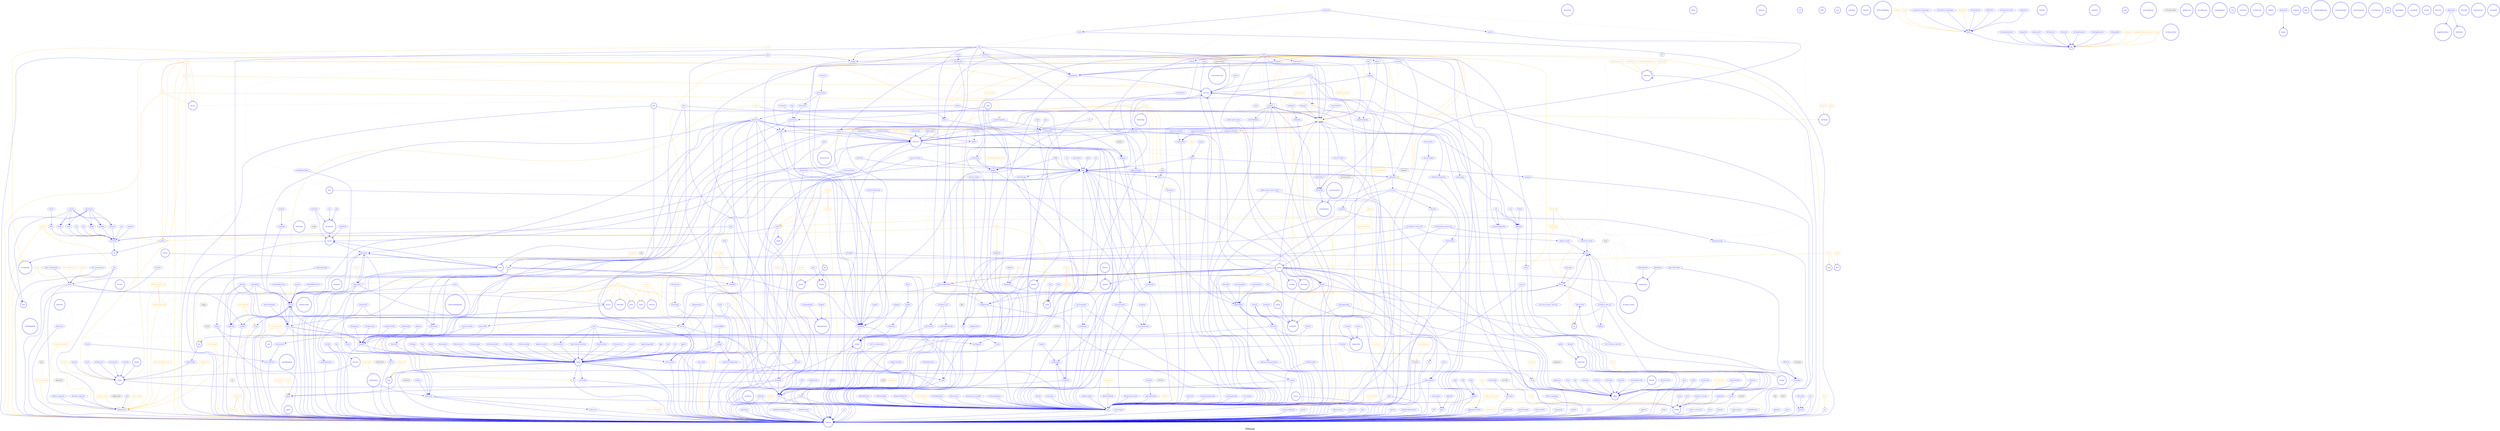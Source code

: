 digraph AllInOne_LexiconGraph {
graph[label="VMware", fontsize=24]
splines=true
"vm" [color=blue, fontcolor=blue, shape=doublecircle]
"datacenter" [color=blue, fontcolor=blue, shape=doublecircle]
"host" [color=blue, fontcolor=blue, shape=doublecircle]
"folder" [color=blue, fontcolor=blue, shape=doublecircle]
"cluster" [color=blue, fontcolor=blue, shape=doublecircle]
"network" [color=blue, fontcolor=blue, shape=doublecircle]
"resource-pool" [color=blue, fontcolor=blue, shape=doublecircle]
"datastore" [color=blue, fontcolor=blue, shape=doublecircle]
"ovf" [color=blue, fontcolor=blue, shape=doublecircle]
"id:{vm}" [color=blue, fontcolor=blue, shape=doublecircle]
"id:{library_item}" [color=blue, fontcolor=blue, shape=doublecircle]
"content" [color=blue, fontcolor=blue, shape=doublecircle]
"user" [color=blue, fontcolor=blue, shape=doublecircle]
"snmp" [color=blue, fontcolor=blue, shape=doublecircle]
"shutdown" [color=blue, fontcolor=blue, shape=doublecircle]
"ipv4" [color=blue, fontcolor=blue, shape=doublecircle]
"proxy" [color=blue, fontcolor=blue, shape=doublecircle]
"routes" [color=blue, fontcolor=blue, shape=doublecircle]
"inbound" [color=blue, fontcolor=blue, shape=doublecircle]
"ipv6" [color=blue, fontcolor=blue, shape=doublecircle]
"services" [color=blue, fontcolor=blue, shape=doublecircle]
"ntp" [color=blue, fontcolor=blue, shape=doublecircle]
"system" [color=blue, fontcolor=blue, shape=doublecircle]
"timesync" [color=blue, fontcolor=blue, shape=doublecircle]
"ssh" [color=blue, fontcolor=blue, shape=doublecircle]
"shell" [color=blue, fontcolor=blue, shape=doublecircle]
"dcui" [color=blue, fontcolor=blue, shape=doublecircle]
"consolecli" [color=blue, fontcolor=blue, shape=doublecircle]
"restore" [color=blue, fontcolor=blue, shape=doublecircle]
"backup" [color=blue, fontcolor=blue, shape=doublecircle]
"hostname" [color=blue, fontcolor=blue, shape=doublecircle]
"domains" [color=blue, fontcolor=blue, shape=doublecircle]
"servers" [color=blue, fontcolor=blue, shape=doublecircle]
"interfaces" [color=blue, fontcolor=blue, shape=doublecircle]
"health" [color=blue, fontcolor=blue, shape=doublecircle]
"service" [color=blue, fontcolor=blue, shape=doublecircle]
"monitoring" [color=blue, fontcolor=blue, shape=doublecircle]
"uptime" [color=blue, fontcolor=blue, shape=doublecircle]
"storage" [color=blue, fontcolor=blue, shape=doublecircle]
"time" [color=blue, fontcolor=blue, shape=doublecircle]
"version" [color=blue, fontcolor=blue, shape=doublecircle]
"VMware" [color=blue, fontcolor=blue, shape=doublecircle]
"syslog" [color=blue, fontcolor=blue, shape=doublecircle]
"directory" [color=blue, fontcolor=blue, shape=doublecircle]
"components" [color=blue, fontcolor=blue, shape=doublecircle]
"backuprestore" [color=blue, fontcolor=blue, shape=doublecircle]
"info" [color=blue, fontcolor=blue, shape=doublecircle]
"notifications" [color=blue, fontcolor=blue, shape=doublecircle]
"ipToUserMapping" [color=blue, fontcolor=blue, shape=doublecircle]
"hostIpMapping" [color=blue, fontcolor=blue, shape=doublecircle]
"staticUserMappings" [color=blue, fontcolor=blue, shape=doublecircle]
"userIpMapping" [color=blue, fontcolor=blue, shape=doublecircle]
"eventcontrol-root" [color=blue, fontcolor=blue, shape=doublecircle]
"nwfabric" [color=blue, fontcolor=blue, shape=doublecircle]
"dlp" [color=blue, fontcolor=blue, shape=doublecircle]
"switches" [color=blue, fontcolor=blue, shape=doublecircle]
"controller" [color=blue, fontcolor=blue, shape=doublecircle]
"segments" [color=blue, fontcolor=blue, shape=doublecircle]
"port" [color=blue, fontcolor=blue, shape=doublecircle]
"multicasts" [color=blue, fontcolor=blue, shape=doublecircle]
"resources" [color=blue, fontcolor=blue, shape=doublecircle]
"virtualwires" [color=blue, fontcolor=blue, shape=doublecircle]
"scopes" [color=blue, fontcolor=blue, shape=doublecircle]
"firewall" [color=blue, fontcolor=blue, shape=doublecircle]
"securitypolicies" [color=blue, fontcolor=blue, shape=doublecircle]
"securitypolicy" [color=blue, fontcolor=blue, shape=doublecircle]
"virtualmachines" [color=blue, fontcolor=blue, shape=doublecircle]
"securityactions" [color=blue, fontcolor=blue, shape=doublecircle]
"ipaddresses" [color=blue, fontcolor=blue, shape=doublecircle]
"certificate" [color=blue, fontcolor=blue, shape=doublecircle]
"members" [color=blue, fontcolor=blue, shape=doublecircle]
"memberTypes" [color=blue, fontcolor=blue, shape=doublecircle]
"macaddresses" [color=blue, fontcolor=blue, shape=doublecircle]
"vnics" [color=blue, fontcolor=blue, shape=doublecircle]
"scopingobjects" [color=blue, fontcolor=blue, shape=doublecircle]
"roles" [color=blue, fontcolor=blue, shape=doublecircle]
"vsm" [color=blue, fontcolor=blue, shape=doublecircle]
"vcconfig" [color=blue, fontcolor=blue, shape=doublecircle]
"ssoconfig" [color=blue, fontcolor=blue, shape=doublecircle]
"job" [color=blue, fontcolor=blue, shape=doublecircle]
"securitytags" [color=blue, fontcolor=blue, shape=doublecircle]
"activation" [color=blue, fontcolor=blue, shape=doublecircle]
"registration" [color=blue, fontcolor=blue, shape=doublecircle]
"systemevent" [color=blue, fontcolor=blue, shape=doublecircle]
"conflicts" [color=blue, fontcolor=blue, shape=doublecircle]
"deploy" [color=blue, fontcolor=blue, shape=doublecircle]
"agents" [color=blue, fontcolor=blue, shape=doublecircle]
"features" [color=blue, fontcolor=blue, shape=doublecircle]
"auditlog" [color=blue, fontcolor=blue, shape=doublecircle]
"edges" [color=blue, fontcolor=blue, shape=doublecircle]
"config" [color=blue, fontcolor=blue, shape=doublecircle]
"status" [color=blue, fontcolor=blue, shape=doublecircle]
"drafts" [color=blue, fontcolor=blue, shape=doublecircle]
"state" [color=blue, fontcolor=blue, shape=doublecircle]
"ipfix" [color=blue, fontcolor=blue, shape=doublecircle]
"globalconfiguration" [color=blue, fontcolor=blue, shape=doublecircle]
"eventthresholds" [color=blue, fontcolor=blue, shape=doublecircle]
"policies" [color=blue, fontcolor=blue, shape=doublecircle]
"directorygroup" [color=blue, fontcolor=blue, shape=doublecircle]
"securitygroup" [color=blue, fontcolor=blue, shape=doublecircle]
"app" [color=blue, fontcolor=blue, shape=doublecircle]
"desktoppool" [color=blue, fontcolor=blue, shape=doublecircle]
"userdetails" [color=blue, fontcolor=blue, shape=doublecircle]
"records" [color=blue, fontcolor=blue, shape=doublecircle]
"flowstats" [color=blue, fontcolor=blue, shape=doublecircle]
"pagedflowdetails" [color=blue, fontcolor=blue, shape=doublecircle]
"flowdetails" [color=blue, fontcolor=blue, shape=doublecircle]
"flowtable" [color=blue, fontcolor=blue, shape=doublecircle]
"flowsummary" [color=blue, fontcolor=blue, shape=doublecircle]
"excludelist" [color=blue, fontcolor=blue, shape=doublecircle]
"vms" -> "vm" [color=grey, fontcolor=grey, arrowhead=none, arrowtail=none, style=dashed]
"hardware" -> "vm" [color=blue, fontcolor=blue, arrowhead=diamond, arrowtail=none]
"hardware" [color=blue, fontcolor=blue, shape=ellipse]
"floppy" -> "hardware" [color=blue, fontcolor=blue, arrowhead=diamond, arrowtail=none]
"floppy" [color=blue, fontcolor=blue, shape=ellipse]
"connect" -> "floppy" [color=blue, fontcolor=blue, arrowhead=diamond, arrowtail=none]
"connect" [color=blue, fontcolor=blue, shape=ellipse]
"disconnect" -> "floppy" [color=blue, fontcolor=blue, arrowhead=diamond, arrowtail=none]
"disconnect" [color=blue, fontcolor=blue, shape=ellipse]
"serial" -> "hardware" [color=blue, fontcolor=blue, arrowhead=diamond, arrowtail=none]
"serial" [color=blue, fontcolor=blue, shape=ellipse]
"connect" -> "serial" [color=blue, fontcolor=blue, arrowhead=diamond, arrowtail=none]
"disconnect" -> "serial" [color=blue, fontcolor=blue, arrowhead=diamond, arrowtail=none]
"disk" -> "hardware" [color=blue, fontcolor=blue, arrowhead=diamond, arrowtail=none]
"disk" [color=blue, fontcolor=blue, shape=ellipse]
"disks" -> "disk" [color=grey, fontcolor=grey, arrowhead=none, arrowtail=none, style=dashed]
"ethernet" -> "hardware" [color=blue, fontcolor=blue, arrowhead=diamond, arrowtail=none]
"ethernet" [color=blue, fontcolor=blue, shape=ellipse]
"connect" -> "ethernet" [color=blue, fontcolor=blue, arrowhead=diamond, arrowtail=none]
"disconnect" -> "ethernet" [color=blue, fontcolor=blue, arrowhead=diamond, arrowtail=none]
"cdrom" -> "hardware" [color=blue, fontcolor=blue, arrowhead=diamond, arrowtail=none]
"cdrom" [color=blue, fontcolor=blue, shape=ellipse]
"disconnect" -> "cdrom" [color=blue, fontcolor=blue, arrowhead=diamond, arrowtail=none]
"connect" -> "cdrom" [color=blue, fontcolor=blue, arrowhead=diamond, arrowtail=none]
"scsi" -> "hardware" [color=blue, fontcolor=blue, arrowhead=diamond, arrowtail=none]
"scsi" [color=blue, fontcolor=blue, shape=ellipse]
"sata" -> "hardware" [color=blue, fontcolor=blue, arrowhead=diamond, arrowtail=none]
"sata" [color=blue, fontcolor=blue, shape=ellipse]
"parallel" -> "hardware" [color=blue, fontcolor=blue, arrowhead=diamond, arrowtail=none]
"parallel" [color=blue, fontcolor=blue, shape=ellipse]
"connect" -> "parallel" [color=blue, fontcolor=blue, arrowhead=diamond, arrowtail=none]
"disconnect" -> "parallel" [color=blue, fontcolor=blue, arrowhead=diamond, arrowtail=none]
"boot" -> "hardware" [color=blue, fontcolor=blue, arrowhead=diamond, arrowtail=none]
"boot" [color=blue, fontcolor=blue, shape=ellipse]
"device" -> "boot" [color=blue, fontcolor=blue, arrowhead=diamond, arrowtail=none]
"device" [color=blue, fontcolor=blue, shape=ellipse]
"cpu" -> "hardware" [color=blue, fontcolor=blue, arrowhead=diamond, arrowtail=none]
"cpu" [color=blue, fontcolor=blue, shape=ellipse]
"action" -> "hardware" [color=blue, fontcolor=blue, arrowhead=diamond, arrowtail=none]
"action" [color=blue, fontcolor=blue, shape=ellipse]
"actions" -> "action" [color=grey, fontcolor=grey, arrowhead=none, arrowtail=none, style=dashed]
"upgrade" [color=orange, fontcolor=orange, shape=box]
"upgrade" -> "action" [color=orange, fontcolor=orange, arrowhead=diamond, arrowtail=none]
"memory" -> "hardware" [color=blue, fontcolor=blue, arrowhead=diamond, arrowtail=none]
"memory" [color=blue, fontcolor=blue, shape=ellipse]
"power" -> "vm" [color=blue, fontcolor=blue, arrowhead=diamond, arrowtail=none]
"power" [color=blue, fontcolor=blue, shape=ellipse]
"reset" [color=orange, fontcolor=orange, shape=box]
"reset" -> "power" [color=orange, fontcolor=orange, arrowhead=diamond, arrowtail=none]
"stop" [color=orange, fontcolor=orange, shape=box]
"stop" -> "power" [color=orange, fontcolor=orange, arrowhead=diamond, arrowtail=none]
"suspend" [color=orange, fontcolor=orange, shape=box]
"suspend" -> "power" [color=orange, fontcolor=orange, arrowhead=diamond, arrowtail=none]
"start" [color=orange, fontcolor=orange, shape=box]
"start" -> "power" [color=orange, fontcolor=orange, arrowhead=diamond, arrowtail=none]
"stop" -> "start" [color=red, fontcolor=red, arrowhead=none, arrowtail=none]
"hosts" -> "host" [color=grey, fontcolor=grey, arrowhead=none, arrowtail=none, style=dashed]
"disconnect" -> "host" [color=blue, fontcolor=blue, arrowhead=diamond, arrowtail=none]
"connect" -> "host" [color=blue, fontcolor=blue, arrowhead=diamond, arrowtail=none]
"clusters" -> "cluster" [color=grey, fontcolor=grey, arrowhead=none, arrowtail=none, style=dashed]
"networks" -> "network" [color=grey, fontcolor=grey, arrowhead=none, arrowtail=none, style=dashed]
"resources" -> "resource-pool" [color=grey, fontcolor=grey, arrowhead=none, arrowtail=none, style=dashed]
"pools" -> "resource-pool" [color=grey, fontcolor=grey, arrowhead=none, arrowtail=none, style=dashed]
"datastores" -> "datastore" [color=grey, fontcolor=grey, arrowhead=none, arrowtail=none, style=dashed]
"library-item" -> "ovf" [color=blue, fontcolor=blue, arrowhead=diamond, arrowtail=none]
"library-item" [color=blue, fontcolor=blue, shape=ellipse]
"library" -> "library-item" [color=grey, fontcolor=grey, arrowhead=none, arrowtail=none, style=dashed]
"item" -> "library-item" [color=grey, fontcolor=grey, arrowhead=none, arrowtail=none, style=dashed]
"items" -> "library-item" [color=grey, fontcolor=grey, arrowhead=none, arrowtail=none, style=dashed]
"id:{ovf_library_item_id}" -> "library-item" [color=blue, fontcolor=blue, arrowhead=diamond, arrowtail=none]
"id:{ovf_library_item_id}" [color=blue, fontcolor=blue, shape=ellipse]
"ids" -> "id:{ovf_library_item_id}" [color=grey, fontcolor=grey, arrowhead=none, arrowtail=none, style=dashed]
"ovf" -> "id:{ovf_library_item_id}" [color=grey, fontcolor=grey, arrowhead=none, arrowtail=none, style=dashed]
"library" -> "id:{ovf_library_item_id}" [color=grey, fontcolor=grey, arrowhead=none, arrowtail=none, style=dashed]
"item" -> "id:{ovf_library_item_id}" [color=grey, fontcolor=grey, arrowhead=none, arrowtail=none, style=dashed]
"items" -> "id:{ovf_library_item_id}" [color=grey, fontcolor=grey, arrowhead=none, arrowtail=none, style=dashed]
"export-flag" [color=orange, fontcolor=orange, shape=box]
"export-flag" -> "ovf" [color=orange, fontcolor=orange, arrowhead=diamond, arrowtail=none]
"export" -> "export-flag" [color=grey, fontcolor=grey, arrowhead=none, arrowtail=none, style=dashed]
"import-flag" [color=orange, fontcolor=orange, shape=box]
"import-flag" -> "ovf" [color=orange, fontcolor=orange, arrowhead=diamond, arrowtail=none]
"import" -> "import-flag" [color=grey, fontcolor=grey, arrowhead=none, arrowtail=none, style=dashed]
"export-flag" -> "import-flag" [color=red, fontcolor=red, arrowhead=none, arrowtail=none]
"ids" -> "id:{vm}" [color=grey, fontcolor=grey, arrowhead=none, arrowtail=none, style=dashed]
"vm" -> "id:{vm}" [color=grey, fontcolor=grey, arrowhead=none, arrowtail=none, style=dashed]
"vms" -> "id:{vm}" [color=grey, fontcolor=grey, arrowhead=none, arrowtail=none, style=dashed]
"ids" -> "id:{library_item}" [color=grey, fontcolor=grey, arrowhead=none, arrowtail=none, style=dashed]
"library" -> "id:{library_item}" [color=grey, fontcolor=grey, arrowhead=none, arrowtail=none, style=dashed]
"item" -> "id:{library_item}" [color=grey, fontcolor=grey, arrowhead=none, arrowtail=none, style=dashed]
"items" -> "id:{library_item}" [color=grey, fontcolor=grey, arrowhead=none, arrowtail=none, style=dashed]
"contents" -> "content" [color=grey, fontcolor=grey, arrowhead=none, arrowtail=none, style=dashed]
"library" -> "content" [color=blue, fontcolor=blue, arrowhead=diamond, arrowtail=none]
"library" [color=blue, fontcolor=blue, shape=ellipse]
"id:{library_item_id}" -> "library" [color=blue, fontcolor=blue, arrowhead=diamond, arrowtail=none]
"id:{library_item_id}" [color=blue, fontcolor=blue, shape=ellipse]
"ids" -> "id:{library_item_id}" [color=grey, fontcolor=grey, arrowhead=none, arrowtail=none, style=dashed]
"library" -> "id:{library_item_id}" [color=grey, fontcolor=grey, arrowhead=none, arrowtail=none, style=dashed]
"item" -> "id:{library_item_id}" [color=grey, fontcolor=grey, arrowhead=none, arrowtail=none, style=dashed]
"items" -> "id:{library_item_id}" [color=grey, fontcolor=grey, arrowhead=none, arrowtail=none, style=dashed]
"item" -> "library" [color=blue, fontcolor=blue, arrowhead=diamond, arrowtail=none]
"item" [color=blue, fontcolor=blue, shape=ellipse]
"items" -> "item" [color=grey, fontcolor=grey, arrowhead=none, arrowtail=none, style=dashed]
"download-session" -> "item" [color=blue, fontcolor=blue, arrowhead=diamond, arrowtail=none]
"download-session" [color=blue, fontcolor=blue, shape=ellipse]
"download" -> "download-session" [color=grey, fontcolor=grey, arrowhead=none, arrowtail=none, style=dashed]
"sessions" -> "download-session" [color=grey, fontcolor=grey, arrowhead=none, arrowtail=none, style=dashed]
"id:{download_session_id}" -> "download-session" [color=blue, fontcolor=blue, arrowhead=diamond, arrowtail=none]
"id:{download_session_id}" [color=blue, fontcolor=blue, shape=ellipse]
"ids" -> "id:{download_session_id}" [color=grey, fontcolor=grey, arrowhead=none, arrowtail=none, style=dashed]
"download" -> "id:{download_session_id}" [color=grey, fontcolor=grey, arrowhead=none, arrowtail=none, style=dashed]
"sessions" -> "id:{download_session_id}" [color=grey, fontcolor=grey, arrowhead=none, arrowtail=none, style=dashed]
"file" -> "item" [color=blue, fontcolor=blue, arrowhead=diamond, arrowtail=none]
"file" [color=blue, fontcolor=blue, shape=ellipse]
"files" -> "file" [color=grey, fontcolor=grey, arrowhead=none, arrowtail=none, style=dashed]
"id:{update_session_id}" -> "file" [color=blue, fontcolor=blue, arrowhead=diamond, arrowtail=none]
"id:{update_session_id}" [color=blue, fontcolor=blue, shape=ellipse]
"ids" -> "id:{update_session_id}" [color=grey, fontcolor=grey, arrowhead=none, arrowtail=none, style=dashed]
"update" -> "id:{update_session_id}" [color=grey, fontcolor=grey, arrowhead=none, arrowtail=none, style=dashed]
"sessions" -> "id:{update_session_id}" [color=grey, fontcolor=grey, arrowhead=none, arrowtail=none, style=dashed]
"tagging" -> "item" [color=blue, fontcolor=blue, arrowhead=diamond, arrowtail=none]
"tagging" [color=blue, fontcolor=blue, shape=ellipse]
"id:{library_item_id}" -> "tagging" [color=blue, fontcolor=blue, arrowhead=diamond, arrowtail=none]
"id:{library_item_id}" -> "file" [color=blue, fontcolor=blue, arrowhead=diamond, arrowtail=none]
"id:{download_session_id}" -> "file" [color=blue, fontcolor=blue, arrowhead=diamond, arrowtail=none]
"update-session" -> "item" [color=blue, fontcolor=blue, arrowhead=diamond, arrowtail=none]
"update-session" [color=blue, fontcolor=blue, shape=ellipse]
"update" -> "update-session" [color=grey, fontcolor=grey, arrowhead=none, arrowtail=none, style=dashed]
"sessions" -> "update-session" [color=grey, fontcolor=grey, arrowhead=none, arrowtail=none, style=dashed]
"id:{update_session_id}" -> "update-session" [color=blue, fontcolor=blue, arrowhead=diamond, arrowtail=none]
"id:{library_item_id}" -> "item" [color=blue, fontcolor=blue, arrowhead=diamond, arrowtail=none]
"storage" -> "item" [color=blue, fontcolor=blue, arrowhead=diamond, arrowtail=none]
"id:{library_item_id}" -> "storage" [color=blue, fontcolor=blue, arrowhead=diamond, arrowtail=none]
"id:{source_library_item_id}" -> "item" [color=blue, fontcolor=blue, arrowhead=diamond, arrowtail=none]
"id:{source_library_item_id}" [color=blue, fontcolor=blue, shape=ellipse]
"ids" -> "id:{source_library_item_id}" [color=grey, fontcolor=grey, arrowhead=none, arrowtail=none, style=dashed]
"source" -> "id:{source_library_item_id}" [color=grey, fontcolor=grey, arrowhead=none, arrowtail=none, style=dashed]
"sources" -> "id:{source_library_item_id}" [color=grey, fontcolor=grey, arrowhead=none, arrowtail=none, style=dashed]
"library" -> "id:{source_library_item_id}" [color=grey, fontcolor=grey, arrowhead=none, arrowtail=none, style=dashed]
"item" -> "id:{source_library_item_id}" [color=grey, fontcolor=grey, arrowhead=none, arrowtail=none, style=dashed]
"items" -> "id:{source_library_item_id}" [color=grey, fontcolor=grey, arrowhead=none, arrowtail=none, style=dashed]
"item-path" -> "library" [color=blue, fontcolor=blue, arrowhead=diamond, arrowtail=none]
"item-path" [color=blue, fontcolor=blue, shape=ellipse]
"item" -> "item-path" [color=grey, fontcolor=grey, arrowhead=none, arrowtail=none, style=dashed]
"items" -> "item-path" [color=grey, fontcolor=grey, arrowhead=none, arrowtail=none, style=dashed]
"id:{library_id}" -> "library" [color=blue, fontcolor=blue, arrowhead=diamond, arrowtail=none]
"id:{library_id}" [color=blue, fontcolor=blue, shape=ellipse]
"ids" -> "id:{library_id}" [color=grey, fontcolor=grey, arrowhead=none, arrowtail=none, style=dashed]
"library" -> "id:{library_id}" [color=grey, fontcolor=grey, arrowhead=none, arrowtail=none, style=dashed]
"subscribed-library" -> "content" [color=blue, fontcolor=blue, arrowhead=diamond, arrowtail=none]
"subscribed-library" [color=blue, fontcolor=blue, shape=ellipse]
"library" -> "subscribed-library" [color=grey, fontcolor=grey, arrowhead=none, arrowtail=none, style=dashed]
"id:{library_id}" -> "subscribed-library" [color=blue, fontcolor=blue, arrowhead=diamond, arrowtail=none]
"configuration" -> "content" [color=blue, fontcolor=blue, arrowhead=diamond, arrowtail=none]
"configuration" [color=blue, fontcolor=blue, shape=ellipse]
"configurations" -> "configuration" [color=grey, fontcolor=grey, arrowhead=none, arrowtail=none, style=dashed]
"local-library" -> "content" [color=blue, fontcolor=blue, arrowhead=diamond, arrowtail=none]
"local-library" [color=blue, fontcolor=blue, shape=ellipse]
"local" -> "local-library" [color=grey, fontcolor=grey, arrowhead=none, arrowtail=none, style=dashed]
"library" -> "local-library" [color=grey, fontcolor=grey, arrowhead=none, arrowtail=none, style=dashed]
"id:{library_id}" -> "local-library" [color=blue, fontcolor=blue, arrowhead=diamond, arrowtail=none]
"users" -> "user" [color=grey, fontcolor=grey, arrowhead=none, arrowtail=none, style=dashed]
"test" [color=orange, fontcolor=orange, shape=box]
"test" -> "snmp" [color=orange, fontcolor=orange, arrowhead=diamond, arrowtail=none]
"enable" [color=orange, fontcolor=orange, shape=box]
"enable" -> "snmp" [color=orange, fontcolor=orange, arrowhead=diamond, arrowtail=none]
"disable" -> "enable" [color=red, fontcolor=red, arrowhead=none, arrowtail=none]
"disable" [color=orange, fontcolor=orange, shape=box]
"disable" -> "snmp" [color=orange, fontcolor=orange, arrowhead=diamond, arrowtail=none]
"stats" -> "snmp" [color=blue, fontcolor=blue, arrowhead=diamond, arrowtail=none]
"stats" [color=blue, fontcolor=blue, shape=ellipse]
"limits" -> "snmp" [color=blue, fontcolor=blue, arrowhead=diamond, arrowtail=none]
"limits" [color=blue, fontcolor=blue, shape=ellipse]
"hash" -> "snmp" [color=blue, fontcolor=blue, arrowhead=diamond, arrowtail=none]
"hash" [color=blue, fontcolor=blue, shape=ellipse]
"reset" -> "snmp" [color=orange, fontcolor=orange, arrowhead=diamond, arrowtail=none]
"reboot" [color=orange, fontcolor=orange, shape=box]
"reboot" -> "shutdown" [color=orange, fontcolor=orange, arrowhead=diamond, arrowtail=none]
"cancel" [color=orange, fontcolor=orange, shape=box]
"cancel" -> "shutdown" [color=orange, fontcolor=orange, arrowhead=diamond, arrowtail=none]
"poweroff" [color=orange, fontcolor=orange, shape=box]
"poweroff" -> "shutdown" [color=orange, fontcolor=orange, arrowhead=diamond, arrowtail=none]
"renew" [color=orange, fontcolor=orange, shape=box]
"renew" -> "ipv4" [color=orange, fontcolor=orange, arrowhead=diamond, arrowtail=none]
"get" [color=orange, fontcolor=orange, shape=box]
"get" -> "ipv4" [color=orange, fontcolor=orange, arrowhead=diamond, arrowtail=none]
"delete" [color=orange, fontcolor=orange, shape=box]
"delete" -> "proxy" [color=orange, fontcolor=orange, arrowhead=diamond, arrowtail=none]
"test" -> "proxy" [color=orange, fontcolor=orange, arrowhead=diamond, arrowtail=none]
"delete" -> "routes" [color=orange, fontcolor=orange, arrowhead=diamond, arrowtail=none]
"test" -> "routes" [color=orange, fontcolor=orange, arrowhead=diamond, arrowtail=none]
"delete" -> "inbound" [color=orange, fontcolor=orange, arrowhead=diamond, arrowtail=none]
"get" -> "ipv6" [color=orange, fontcolor=orange, arrowhead=diamond, arrowtail=none]
"service" -> "services" [color=grey, fontcolor=grey, arrowhead=none, arrowtail=none, style=dashed]
"status" -> "services" [color=blue, fontcolor=blue, arrowhead=diamond, arrowtail=none]
"get" -> "status" [color=orange, fontcolor=orange, arrowhead=diamond, arrowtail=none]
"restart" [color=orange, fontcolor=orange, shape=box]
"restart" -> "services" [color=orange, fontcolor=orange, arrowhead=diamond, arrowtail=none]
"stop" -> "restart" [color=red, fontcolor=red, arrowhead=none, arrowtail=none]
"control" -> "services" [color=blue, fontcolor=blue, arrowhead=diamond, arrowtail=none]
"control" [color=blue, fontcolor=blue, shape=ellipse]
"stop" -> "services" [color=orange, fontcolor=orange, arrowhead=diamond, arrowtail=none]
"test" -> "ntp" [color=orange, fontcolor=orange, arrowhead=diamond, arrowtail=none]
"server" -> "ntp" [color=blue, fontcolor=blue, arrowhead=diamond, arrowtail=none]
"server" [color=blue, fontcolor=blue, shape=ellipse]
"servers" -> "server" [color=grey, fontcolor=grey, arrowhead=none, arrowtail=none, style=dashed]
"delete" -> "server" [color=orange, fontcolor=orange, arrowhead=diamond, arrowtail=none]
"update" [color=orange, fontcolor=orange, shape=box]
"update" -> "system" [color=orange, fontcolor=orange, arrowhead=diamond, arrowtail=none]
"job" -> "restore" [color=blue, fontcolor=blue, arrowhead=diamond, arrowtail=none]
"jobs" -> "job" [color=grey, fontcolor=grey, arrowhead=none, arrowtail=none, style=dashed]
"cancel" -> "job" [color=orange, fontcolor=orange, arrowhead=diamond, arrowtail=none]
"validate" [color=orange, fontcolor=orange, shape=box]
"validate" -> "restore" [color=orange, fontcolor=orange, arrowhead=diamond, arrowtail=none]
"job" -> "backup" [color=blue, fontcolor=blue, arrowhead=diamond, arrowtail=none]
"parts" -> "backup" [color=blue, fontcolor=blue, arrowhead=diamond, arrowtail=none]
"parts" [color=blue, fontcolor=blue, shape=ellipse]
"validate" -> "backup" [color=orange, fontcolor=orange, arrowhead=diamond, arrowtail=none]
"test" -> "hostname" [color=orange, fontcolor=orange, arrowhead=diamond, arrowtail=none]
"server" -> "servers" [color=grey, fontcolor=grey, arrowhead=none, arrowtail=none, style=dashed]
"test" -> "servers" [color=orange, fontcolor=orange, arrowhead=diamond, arrowtail=none]
"interface" -> "interfaces" [color=grey, fontcolor=grey, arrowhead=none, arrowtail=none, style=dashed]
"system" -> "health" [color=blue, fontcolor=blue, arrowhead=diamond, arrowtail=none]
"lastcheck" [color=orange, fontcolor=orange, shape=box]
"lastcheck" -> "system" [color=orange, fontcolor=orange, arrowhead=diamond, arrowtail=none]
"swap" -> "health" [color=blue, fontcolor=blue, arrowhead=diamond, arrowtail=none]
"swap" [color=blue, fontcolor=blue, shape=ellipse]
"database-storage" -> "health" [color=blue, fontcolor=blue, arrowhead=diamond, arrowtail=none]
"database-storage" [color=blue, fontcolor=blue, shape=ellipse]
"storage" -> "database-storage" [color=grey, fontcolor=grey, arrowhead=none, arrowtail=none, style=dashed]
"mem" -> "health" [color=blue, fontcolor=blue, arrowhead=diamond, arrowtail=none]
"mem" [color=blue, fontcolor=blue, shape=ellipse]
"load" [color=orange, fontcolor=orange, shape=box]
"load" -> "health" [color=orange, fontcolor=orange, arrowhead=diamond, arrowtail=none]
"software-packages" -> "health" [color=blue, fontcolor=blue, arrowhead=diamond, arrowtail=none]
"software-packages" [color=blue, fontcolor=blue, shape=ellipse]
"packages" -> "software-packages" [color=grey, fontcolor=grey, arrowhead=none, arrowtail=none, style=dashed]
"applmgmt" -> "health" [color=blue, fontcolor=blue, arrowhead=diamond, arrowtail=none]
"applmgmt" [color=blue, fontcolor=blue, shape=ellipse]
"storage" -> "health" [color=blue, fontcolor=blue, arrowhead=diamond, arrowtail=none]
"services" -> "service" [color=grey, fontcolor=grey, arrowhead=none, arrowtail=none, style=dashed]
"stop" -> "service" [color=orange, fontcolor=orange, arrowhead=diamond, arrowtail=none]
"start" -> "service" [color=orange, fontcolor=orange, arrowhead=diamond, arrowtail=none]
"restart" -> "service" [color=orange, fontcolor=orange, arrowhead=diamond, arrowtail=none]
"query" [color=orange, fontcolor=orange, shape=box]
"query" -> "monitoring" [color=orange, fontcolor=orange, arrowhead=diamond, arrowtail=none]
"resize" [color=orange, fontcolor=orange, shape=box]
"resize" -> "storage" [color=orange, fontcolor=orange, arrowhead=diamond, arrowtail=none]
"versions" -> "version" [color=grey, fontcolor=grey, arrowhead=none, arrowtail=none, style=dashed]
"tenants" -> "VMware" [color=blue, fontcolor=blue, arrowhead=diamond, arrowtail=none]
"tenants" [color=blue, fontcolor=blue, shape=ellipse]
"tasks" -> "tenants" [color=blue, fontcolor=blue, arrowhead=diamond, arrowtail=none]
"tasks" [color=blue, fontcolor=blue, shape=ellipse]
"projects" -> "tenants" [color=blue, fontcolor=blue, arrowhead=diamond, arrowtail=none]
"projects" [color=blue, fontcolor=blue, shape=ellipse]
"resource-tickets" -> "tenants" [color=blue, fontcolor=blue, arrowhead=diamond, arrowtail=none]
"resource-tickets" [color=blue, fontcolor=blue, shape=ellipse]
"resources" -> "resource-tickets" [color=grey, fontcolor=grey, arrowhead=none, arrowtail=none, style=dashed]
"ticket" -> "resource-tickets" [color=grey, fontcolor=grey, arrowhead=none, arrowtail=none, style=dashed]
"set_security_groups" [color=orange, fontcolor=orange, shape=box]
"set_security_groups" -> "tenants" [color=orange, fontcolor=orange, arrowhead=diamond, arrowtail=none]
"groups" -> "set_security_groups" [color=grey, fontcolor=grey, arrowhead=none, arrowtail=none, style=dashed]
"tasks" -> "VMware" [color=blue, fontcolor=blue, arrowhead=diamond, arrowtail=none]
"subnets" -> "VMware" [color=blue, fontcolor=blue, arrowhead=diamond, arrowtail=none]
"subnets" [color=blue, fontcolor=blue, shape=ellipse]
"set_portgroups" [color=orange, fontcolor=orange, shape=box]
"set_portgroups" -> "subnets" [color=orange, fontcolor=orange, arrowhead=diamond, arrowtail=none]
"set_default" [color=orange, fontcolor=orange, shape=box]
"set_default" -> "subnets" [color=orange, fontcolor=orange, arrowhead=diamond, arrowtail=none]
"default" -> "set_default" [color=grey, fontcolor=grey, arrowhead=none, arrowtail=none, style=dashed]
"defaults" -> "set_default" [color=grey, fontcolor=grey, arrowhead=none, arrowtail=none, style=dashed]
"hosts" -> "VMware" [color=blue, fontcolor=blue, arrowhead=diamond, arrowtail=none]
"hosts" [color=blue, fontcolor=blue, shape=ellipse]
"host" -> "hosts" [color=grey, fontcolor=grey, arrowhead=none, arrowtail=none, style=dashed]
"set_availability_zone" [color=orange, fontcolor=orange, shape=box]
"set_availability_zone" -> "hosts" [color=orange, fontcolor=orange, arrowhead=diamond, arrowtail=none]
"provision" [color=orange, fontcolor=orange, shape=box]
"provision" -> "hosts" [color=orange, fontcolor=orange, arrowhead=diamond, arrowtail=none]
"vms" -> "hosts" [color=blue, fontcolor=blue, arrowhead=diamond, arrowtail=none]
"vms" [color=blue, fontcolor=blue, shape=ellipse]
"vm" -> "vms" [color=grey, fontcolor=grey, arrowhead=none, arrowtail=none, style=dashed]
"tasks" -> "hosts" [color=blue, fontcolor=blue, arrowhead=diamond, arrowtail=none]
"exit_maintenance" -> "hosts" [color=blue, fontcolor=blue, arrowhead=diamond, arrowtail=none]
"exit_maintenance" [color=blue, fontcolor=blue, shape=ellipse]
"enter_maintenance" -> "hosts" [color=blue, fontcolor=blue, arrowhead=diamond, arrowtail=none]
"enter_maintenance" [color=blue, fontcolor=blue, shape=ellipse]
"resume" [color=orange, fontcolor=orange, shape=box]
"resume" -> "hosts" [color=orange, fontcolor=orange, arrowhead=diamond, arrowtail=none]
"suspend" -> "hosts" [color=orange, fontcolor=orange, arrowhead=diamond, arrowtail=none]
"images" -> "VMware" [color=blue, fontcolor=blue, arrowhead=diamond, arrowtail=none]
"images" [color=blue, fontcolor=blue, shape=ellipse]
"image" -> "images" [color=grey, fontcolor=grey, arrowhead=none, arrowtail=none, style=dashed]
"tasks" -> "images" [color=blue, fontcolor=blue, arrowhead=diamond, arrowtail=none]
"available" -> "VMware" [color=blue, fontcolor=blue, arrowhead=diamond, arrowtail=none]
"available" [color=blue, fontcolor=blue, shape=ellipse]
"flavors" -> "VMware" [color=blue, fontcolor=blue, arrowhead=diamond, arrowtail=none]
"flavors" [color=blue, fontcolor=blue, shape=ellipse]
"tasks" -> "flavors" [color=blue, fontcolor=blue, arrowhead=diamond, arrowtail=none]
"set_security_groups" -> "VMware" [color=orange, fontcolor=orange, arrowhead=diamond, arrowtail=none]
"vms" -> "VMware" [color=blue, fontcolor=blue, arrowhead=diamond, arrowtail=none]
"clusters" -> "VMware" [color=blue, fontcolor=blue, arrowhead=diamond, arrowtail=none]
"clusters" [color=blue, fontcolor=blue, shape=ellipse]
"cluster" -> "clusters" [color=grey, fontcolor=grey, arrowhead=none, arrowtail=none, style=dashed]
"disks" -> "VMware" [color=blue, fontcolor=blue, arrowhead=diamond, arrowtail=none]
"disks" [color=blue, fontcolor=blue, shape=ellipse]
"disk" -> "disks" [color=grey, fontcolor=grey, arrowhead=none, arrowtail=none, style=dashed]
"deployments" -> "VMware" [color=blue, fontcolor=blue, arrowhead=diamond, arrowtail=none]
"deployments" [color=blue, fontcolor=blue, shape=ellipse]
"deployment" -> "deployments" [color=grey, fontcolor=grey, arrowhead=none, arrowtail=none, style=dashed]
"size" -> "deployments" [color=blue, fontcolor=blue, arrowhead=diamond, arrowtail=none]
"size" [color=blue, fontcolor=blue, shape=ellipse]
"initialize_migration" -> "deployments" [color=blue, fontcolor=blue, arrowhead=diamond, arrowtail=none]
"initialize_migration" [color=blue, fontcolor=blue, shape=ellipse]
"migration" -> "initialize_migration" [color=grey, fontcolor=grey, arrowhead=none, arrowtail=none, style=dashed]
"hosts" -> "deployments" [color=blue, fontcolor=blue, arrowhead=diamond, arrowtail=none]
"resume_system" [color=orange, fontcolor=orange, shape=box]
"resume_system" -> "deployments" [color=orange, fontcolor=orange, arrowhead=diamond, arrowtail=none]
"resume" -> "resume_system" [color=grey, fontcolor=grey, arrowhead=none, arrowtail=none, style=dashed]
"system" -> "resume_system" [color=grey, fontcolor=grey, arrowhead=none, arrowtail=none, style=dashed]
"pause_background_tasks" [color=orange, fontcolor=orange, shape=box]
"pause_background_tasks" -> "deployments" [color=orange, fontcolor=orange, arrowhead=diamond, arrowtail=none]
"tasks" -> "pause_background_tasks" [color=grey, fontcolor=grey, arrowhead=none, arrowtail=none, style=dashed]
"set_security_groups" -> "deployments" [color=orange, fontcolor=orange, arrowhead=diamond, arrowtail=none]
"finalize_migration" -> "deployments" [color=blue, fontcolor=blue, arrowhead=diamond, arrowtail=none]
"finalize_migration" [color=blue, fontcolor=blue, shape=ellipse]
"migration" -> "finalize_migration" [color=grey, fontcolor=grey, arrowhead=none, arrowtail=none, style=dashed]
"configure_nsx" [color=orange, fontcolor=orange, shape=box]
"configure_nsx" -> "deployments" [color=orange, fontcolor=orange, arrowhead=diamond, arrowtail=none]
"configure" -> "configure_nsx" [color=grey, fontcolor=grey, arrowhead=none, arrowtail=none, style=dashed]
"disable_cluster_type" [color=orange, fontcolor=orange, shape=box]
"disable_cluster_type" -> "deployments" [color=orange, fontcolor=orange, arrowhead=diamond, arrowtail=none]
"disable" -> "disable_cluster_type" [color=grey, fontcolor=grey, arrowhead=none, arrowtail=none, style=dashed]
"cluster" -> "disable_cluster_type" [color=grey, fontcolor=grey, arrowhead=none, arrowtail=none, style=dashed]
"clusters" -> "disable_cluster_type" [color=grey, fontcolor=grey, arrowhead=none, arrowtail=none, style=dashed]
"types" -> "disable_cluster_type" [color=grey, fontcolor=grey, arrowhead=none, arrowtail=none, style=dashed]
"set_image_datastores" [color=orange, fontcolor=orange, shape=box]
"set_image_datastores" -> "deployments" [color=orange, fontcolor=orange, arrowhead=diamond, arrowtail=none]
"image" -> "set_image_datastores" [color=grey, fontcolor=grey, arrowhead=none, arrowtail=none, style=dashed]
"images" -> "set_image_datastores" [color=grey, fontcolor=grey, arrowhead=none, arrowtail=none, style=dashed]
"datastores" -> "set_image_datastores" [color=grey, fontcolor=grey, arrowhead=none, arrowtail=none, style=dashed]
"datastore" -> "set_image_datastores" [color=grey, fontcolor=grey, arrowhead=none, arrowtail=none, style=dashed]
"enable_cluster_type" [color=orange, fontcolor=orange, shape=box]
"enable_cluster_type" -> "deployments" [color=orange, fontcolor=orange, arrowhead=diamond, arrowtail=none]
"enable" -> "enable_cluster_type" [color=grey, fontcolor=grey, arrowhead=none, arrowtail=none, style=dashed]
"disable_cluster_type" -> "enable_cluster_type" [color=red, fontcolor=red, arrowhead=none, arrowtail=none]
"cluster" -> "enable_cluster_type" [color=grey, fontcolor=grey, arrowhead=none, arrowtail=none, style=dashed]
"clusters" -> "enable_cluster_type" [color=grey, fontcolor=grey, arrowhead=none, arrowtail=none, style=dashed]
"types" -> "enable_cluster_type" [color=grey, fontcolor=grey, arrowhead=none, arrowtail=none, style=dashed]
"pause_system" [color=orange, fontcolor=orange, shape=box]
"pause_system" -> "deployments" [color=orange, fontcolor=orange, arrowhead=diamond, arrowtail=none]
"system" -> "pause_system" [color=grey, fontcolor=grey, arrowhead=none, arrowtail=none, style=dashed]
"sync_hosts_config" [color=orange, fontcolor=orange, shape=box]
"sync_hosts_config" -> "deployments" [color=orange, fontcolor=orange, arrowhead=diamond, arrowtail=none]
"sync" -> "sync_hosts_config" [color=grey, fontcolor=grey, arrowhead=none, arrowtail=none, style=dashed]
"hosts" -> "sync_hosts_config" [color=grey, fontcolor=grey, arrowhead=none, arrowtail=none, style=dashed]
"host" -> "sync_hosts_config" [color=grey, fontcolor=grey, arrowhead=none, arrowtail=none, style=dashed]
"config" -> "sync_hosts_config" [color=grey, fontcolor=grey, arrowhead=none, arrowtail=none, style=dashed]
"vms" -> "deployments" [color=blue, fontcolor=blue, arrowhead=diamond, arrowtail=none]
"attach_iso" [color=orange, fontcolor=orange, shape=box]
"attach_iso" -> "VMware" [color=orange, fontcolor=orange, arrowhead=diamond, arrowtail=none]
"detach_iso" -> "attach_iso" [color=red, fontcolor=red, arrowhead=none, arrowtail=none]
"iso" -> "attach_iso" [color=grey, fontcolor=grey, arrowhead=none, arrowtail=none, style=dashed]
"stop" -> "VMware" [color=orange, fontcolor=orange, arrowhead=diamond, arrowtail=none]
"attach_disk" [color=orange, fontcolor=orange, shape=box]
"attach_disk" -> "VMware" [color=orange, fontcolor=orange, arrowhead=diamond, arrowtail=none]
"detach_disk" -> "attach_disk" [color=red, fontcolor=red, arrowhead=none, arrowtail=none]
"disk" -> "attach_disk" [color=grey, fontcolor=grey, arrowhead=none, arrowtail=none, style=dashed]
"disks" -> "attach_disk" [color=grey, fontcolor=grey, arrowhead=none, arrowtail=none, style=dashed]
"tags" -> "VMware" [color=blue, fontcolor=blue, arrowhead=diamond, arrowtail=none]
"tags" [color=blue, fontcolor=blue, shape=ellipse]
"tag" -> "tags" [color=grey, fontcolor=grey, arrowhead=none, arrowtail=none, style=dashed]
"mks_ticket" -> "VMware" [color=blue, fontcolor=blue, arrowhead=diamond, arrowtail=none]
"mks_ticket" [color=blue, fontcolor=blue, shape=ellipse]
"ticket" -> "mks_ticket" [color=grey, fontcolor=grey, arrowhead=none, arrowtail=none, style=dashed]
"create_image" [color=orange, fontcolor=orange, shape=box]
"create_image" -> "VMware" [color=orange, fontcolor=orange, arrowhead=diamond, arrowtail=none]
"create" -> "create_image" [color=grey, fontcolor=grey, arrowhead=none, arrowtail=none, style=dashed]
"image" -> "create_image" [color=grey, fontcolor=grey, arrowhead=none, arrowtail=none, style=dashed]
"images" -> "create_image" [color=grey, fontcolor=grey, arrowhead=none, arrowtail=none, style=dashed]
"restart" -> "VMware" [color=orange, fontcolor=orange, arrowhead=diamond, arrowtail=none]
"resume" -> "VMware" [color=orange, fontcolor=orange, arrowhead=diamond, arrowtail=none]
"suspend" -> "VMware" [color=orange, fontcolor=orange, arrowhead=diamond, arrowtail=none]
"detach_iso" [color=orange, fontcolor=orange, shape=box]
"detach_iso" -> "VMware" [color=orange, fontcolor=orange, arrowhead=diamond, arrowtail=none]
"iso" -> "detach_iso" [color=grey, fontcolor=grey, arrowhead=none, arrowtail=none, style=dashed]
"detach_disk" [color=orange, fontcolor=orange, shape=box]
"detach_disk" -> "VMware" [color=orange, fontcolor=orange, arrowhead=diamond, arrowtail=none]
"disk" -> "detach_disk" [color=grey, fontcolor=grey, arrowhead=none, arrowtail=none, style=dashed]
"disks" -> "detach_disk" [color=grey, fontcolor=grey, arrowhead=none, arrowtail=none, style=dashed]
"set_metadata" [color=orange, fontcolor=orange, shape=box]
"set_metadata" -> "VMware" [color=orange, fontcolor=orange, arrowhead=diamond, arrowtail=none]
"metadata" -> "set_metadata" [color=grey, fontcolor=grey, arrowhead=none, arrowtail=none, style=dashed]
"start" -> "VMware" [color=orange, fontcolor=orange, arrowhead=diamond, arrowtail=none]
"auth" [color=orange, fontcolor=orange, shape=box]
"auth" -> "VMware" [color=orange, fontcolor=orange, arrowhead=diamond, arrowtail=none]
"availabilityzones" -> "VMware" [color=blue, fontcolor=blue, arrowhead=diamond, arrowtail=none]
"availabilityzones" [color=blue, fontcolor=blue, shape=ellipse]
"tasks" -> "availabilityzones" [color=blue, fontcolor=blue, arrowhead=diamond, arrowtail=none]
"datastores" -> "VMware" [color=blue, fontcolor=blue, arrowhead=diamond, arrowtail=none]
"datastores" [color=blue, fontcolor=blue, shape=ellipse]
"datastore" -> "datastores" [color=grey, fontcolor=grey, arrowhead=none, arrowtail=none, style=dashed]
"resize" -> "VMware" [color=orange, fontcolor=orange, arrowhead=diamond, arrowtail=none]
"trigger_maintenance" [color=orange, fontcolor=orange, shape=box]
"trigger_maintenance" -> "VMware" [color=orange, fontcolor=orange, arrowhead=diamond, arrowtail=none]
"info" -> "VMware" [color=blue, fontcolor=blue, arrowhead=diamond, arrowtail=none]
"properties" -> "VMware" [color=blue, fontcolor=blue, arrowhead=diamond, arrowtail=none]
"properties" [color=blue, fontcolor=blue, shape=ellipse]
"update" -> "properties" [color=blue, fontcolor=blue, arrowhead=diamond, arrowtail=none]
"status" -> "VMware" [color=blue, fontcolor=blue, arrowhead=diamond, arrowtail=none]
"api" -> "VMware" [color=blue, fontcolor=blue, arrowhead=diamond, arrowtail=none]
"api" [color=blue, fontcolor=blue, shape=ellipse]
"valueDefinitions" -> "api" [color=blue, fontcolor=blue, arrowhead=diamond, arrowtail=none]
"valueDefinitions" [color=blue, fontcolor=blue, shape=ellipse]
"value" -> "valueDefinitions" [color=grey, fontcolor=grey, arrowhead=none, arrowtail=none, style=dashed]
"values" -> "valueDefinitions" [color=grey, fontcolor=grey, arrowhead=none, arrowtail=none, style=dashed]
"schema" -> "valueDefinitions" [color=blue, fontcolor=blue, arrowhead=diamond, arrowtail=none]
"schema" [color=blue, fontcolor=blue, shape=ellipse]
"values" [color=blue, fontcolor=blue, shape=ellipse]
"value" -> "values" [color=grey, fontcolor=grey, arrowhead=none, arrowtail=none, style=dashed]
"value" [color=blue, fontcolor=blue, shape=ellipse]
"values" -> "value" [color=grey, fontcolor=grey, arrowhead=none, arrowtail=none, style=dashed]
"configurations" -> "api" [color=blue, fontcolor=blue, arrowhead=diamond, arrowtail=none]
"configurations" [color=blue, fontcolor=blue, shape=ellipse]
"configuration" -> "configurations" [color=grey, fontcolor=grey, arrowhead=none, arrowtail=none, style=dashed]
"default" -> "configurations" [color=blue, fontcolor=blue, arrowhead=diamond, arrowtail=none]
"default" [color=blue, fontcolor=blue, shape=ellipse]
"defaults" -> "default" [color=grey, fontcolor=grey, arrowhead=none, arrowtail=none, style=dashed]
"status" -> "default" [color=blue, fontcolor=blue, arrowhead=diamond, arrowtail=none]
"status" -> "configurations" [color=blue, fontcolor=blue, arrowhead=diamond, arrowtail=none]
"subscriptions" -> "api" [color=blue, fontcolor=blue, arrowhead=diamond, arrowtail=none]
"subscriptions" [color=blue, fontcolor=blue, shape=ellipse]
"subscription" -> "subscriptions" [color=grey, fontcolor=grey, arrowhead=none, arrowtail=none, style=dashed]
"clone" [color=orange, fontcolor=orange, shape=box]
"clone" -> "subscriptions" [color=orange, fontcolor=orange, arrowhead=diamond, arrowtail=none]
"status" -> "subscriptions" [color=blue, fontcolor=blue, arrowhead=diamond, arrowtail=none]
"types" -> "api" [color=blue, fontcolor=blue, arrowhead=diamond, arrowtail=none]
"types" [color=blue, fontcolor=blue, shape=ellipse]
"resourceCount" -> "types" [color=blue, fontcolor=blue, arrowhead=diamond, arrowtail=none]
"resourceCount" [color=blue, fontcolor=blue, shape=ellipse]
"resources" -> "resourceCount" [color=grey, fontcolor=grey, arrowhead=none, arrowtail=none, style=dashed]
"all" -> "types" [color=blue, fontcolor=blue, arrowhead=diamond, arrowtail=none]
"all" [color=blue, fontcolor=blue, shape=ellipse]
"detailsForm" -> "types" [color=blue, fontcolor=blue, arrowhead=diamond, arrowtail=none]
"detailsForm" [color=blue, fontcolor=blue, shape=ellipse]
"details" -> "detailsForm" [color=grey, fontcolor=grey, arrowhead=none, arrowtail=none, style=dashed]
"external" -> "types" [color=blue, fontcolor=blue, arrowhead=diamond, arrowtail=none]
"external" [color=blue, fontcolor=blue, shape=ellipse]
"fields" -> "types" [color=blue, fontcolor=blue, arrowhead=diamond, arrowtail=none]
"fields" [color=blue, fontcolor=blue, shape=ellipse]
"parameters" -> "types" [color=blue, fontcolor=blue, arrowhead=diamond, arrowtail=none]
"parameters" [color=blue, fontcolor=blue, shape=ellipse]
"categories" -> "api" [color=blue, fontcolor=blue, arrowhead=diamond, arrowtail=none]
"categories" [color=blue, fontcolor=blue, shape=ellipse]
"blueprints" -> "api" [color=blue, fontcolor=blue, arrowhead=diamond, arrowtail=none]
"blueprints" [color=blue, fontcolor=blue, shape=ellipse]
"blueprint" -> "blueprints" [color=grey, fontcolor=grey, arrowhead=none, arrowtail=none, style=dashed]
"clone" -> "blueprints" [color=orange, fontcolor=orange, arrowhead=diamond, arrowtail=none]
"status" -> "blueprints" [color=blue, fontcolor=blue, arrowhead=diamond, arrowtail=none]
"schema" -> "api" [color=blue, fontcolor=blue, arrowhead=diamond, arrowtail=none]
"schema" -> "schema" [color=blue, fontcolor=blue, arrowhead=diamond, arrowtail=none]
"values" -> "schema" [color=blue, fontcolor=blue, arrowhead=diamond, arrowtail=none]
"update" -> "schema" [color=orange, fontcolor=orange, arrowhead=diamond, arrowtail=none]
"extendedSchema" -> "api" [color=blue, fontcolor=blue, arrowhead=diamond, arrowtail=none]
"extendedSchema" [color=blue, fontcolor=blue, shape=ellipse]
"extended" -> "extendedSchema" [color=grey, fontcolor=grey, arrowhead=none, arrowtail=none, style=dashed]
"default" -> "api" [color=blue, fontcolor=blue, arrowhead=diamond, arrowtail=none]
"values{arg0}{arg1}" -> "default" [color=blue, fontcolor=blue, arrowhead=diamond, arrowtail=none]
"values{arg0}{arg1}" [color=blue, fontcolor=blue, shape=ellipse]
"values" -> "values{arg0}{arg1}" [color=grey, fontcolor=grey, arrowhead=none, arrowtail=none, style=dashed]
"value" -> "values{arg0}{arg1}" [color=grey, fontcolor=grey, arrowhead=none, arrowtail=none, style=dashed]
"update{arg0}" [color=orange, fontcolor=orange, shape=box]
"update{arg0}" -> "default" [color=orange, fontcolor=orange, arrowhead=diamond, arrowtail=none]
"update" -> "update{arg0}" [color=grey, fontcolor=grey, arrowhead=none, arrowtail=none, style=dashed]
"update{arg0}{arg1}" [color=orange, fontcolor=orange, shape=box]
"update{arg0}{arg1}" -> "api" [color=orange, fontcolor=orange, arrowhead=diamond, arrowtail=none]
"update" -> "update{arg0}{arg1}" [color=grey, fontcolor=grey, arrowhead=none, arrowtail=none, style=dashed]
"values{arg0}{arg1}{arg2}" -> "api" [color=blue, fontcolor=blue, arrowhead=diamond, arrowtail=none]
"values{arg0}{arg1}{arg2}" [color=blue, fontcolor=blue, shape=ellipse]
"values" -> "values{arg0}{arg1}{arg2}" [color=grey, fontcolor=grey, arrowhead=none, arrowtail=none, style=dashed]
"value" -> "values{arg0}{arg1}{arg2}" [color=grey, fontcolor=grey, arrowhead=none, arrowtail=none, style=dashed]
"default{arg0}" -> "api" [color=blue, fontcolor=blue, arrowhead=diamond, arrowtail=none]
"default{arg0}" [color=blue, fontcolor=blue, shape=ellipse]
"default" -> "default{arg0}" [color=grey, fontcolor=grey, arrowhead=none, arrowtail=none, style=dashed]
"defaults" -> "default{arg0}" [color=grey, fontcolor=grey, arrowhead=none, arrowtail=none, style=dashed]
"resourceOperations" -> "api" [color=blue, fontcolor=blue, arrowhead=diamond, arrowtail=none]
"resourceOperations" [color=blue, fontcolor=blue, shape=ellipse]
"resources" -> "resourceOperations" [color=grey, fontcolor=grey, arrowhead=none, arrowtail=none, style=dashed]
"status" -> "resourceOperations" [color=blue, fontcolor=blue, arrowhead=diamond, arrowtail=none]
"clone" -> "resourceOperations" [color=orange, fontcolor=orange, arrowhead=diamond, arrowtail=none]
"workitems" -> "api" [color=blue, fontcolor=blue, arrowhead=diamond, arrowtail=none]
"workitems" [color=blue, fontcolor=blue, shape=ellipse]
"workitem" -> "workitems" [color=grey, fontcolor=grey, arrowhead=none, arrowtail=none, style=dashed]
"content" -> "api" [color=blue, fontcolor=blue, arrowhead=diamond, arrowtail=none]
"validation" -> "content" [color=blue, fontcolor=blue, arrowhead=diamond, arrowtail=none]
"validation" [color=blue, fontcolor=blue, shape=ellipse]
"bundles" -> "validation" [color=blue, fontcolor=blue, arrowhead=diamond, arrowtail=none]
"bundles" [color=blue, fontcolor=blue, shape=ellipse]
"bundles" -> "content" [color=blue, fontcolor=blue, arrowhead=diamond, arrowtail=none]
"filters" -> "bundles" [color=blue, fontcolor=blue, arrowhead=diamond, arrowtail=none]
"filters" [color=blue, fontcolor=blue, shape=ellipse]
"plugins" -> "api" [color=blue, fontcolor=blue, arrowhead=diamond, arrowtail=none]
"plugins" [color=blue, fontcolor=blue, shape=ellipse]
"values" -> "plugins" [color=blue, fontcolor=blue, arrowhead=diamond, arrowtail=none]
"schema" -> "plugins" [color=blue, fontcolor=blue, arrowhead=diamond, arrowtail=none]
"composition" -> "api" [color=blue, fontcolor=blue, arrowhead=diamond, arrowtail=none]
"composition" [color=blue, fontcolor=blue, shape=ellipse]
"requests" [color=orange, fontcolor=orange, shape=box]
"requests" -> "composition" [color=orange, fontcolor=orange, arrowhead=diamond, arrowtail=none]
"request" -> "requests" [color=grey, fontcolor=grey, arrowhead=none, arrowtail=none, style=dashed]
"forms" -> "api" [color=blue, fontcolor=blue, arrowhead=diamond, arrowtail=none]
"forms" [color=blue, fontcolor=blue, shape=ellipse]
"form" -> "forms" [color=grey, fontcolor=grey, arrowhead=none, arrowtail=none, style=dashed]
"values" -> "forms" [color=blue, fontcolor=blue, arrowhead=diamond, arrowtail=none]
"update" -> "forms" [color=orange, fontcolor=orange, arrowhead=diamond, arrowtail=none]
"scenarios" -> "forms" [color=blue, fontcolor=blue, arrowhead=diamond, arrowtail=none]
"scenarios" [color=blue, fontcolor=blue, shape=ellipse]
"vco" -> "api" [color=blue, fontcolor=blue, arrowhead=diamond, arrowtail=none]
"vco" [color=blue, fontcolor=blue, shape=ellipse]
"import" [color=orange, fontcolor=orange, shape=box]
"import" -> "vco" [color=orange, fontcolor=orange, arrowhead=diamond, arrowtail=none]
"export" -> "import" [color=red, fontcolor=red, arrowhead=none, arrowtail=none]
"requests" -> "api" [color=orange, fontcolor=orange, arrowhead=diamond, arrowtail=none]
"rollback" [color=orange, fontcolor=orange, shape=box]
"rollback" -> "api" [color=orange, fontcolor=orange, arrowhead=diamond, arrowtail=none]
"workflows" -> "api" [color=blue, fontcolor=blue, arrowhead=diamond, arrowtail=none]
"workflows" [color=blue, fontcolor=blue, shape=ellipse]
"outputs" -> "workflows" [color=blue, fontcolor=blue, arrowhead=diamond, arrowtail=none]
"outputs" [color=blue, fontcolor=blue, shape=ellipse]
"fields" -> "workflows" [color=blue, fontcolor=blue, arrowhead=diamond, arrowtail=none]
"resourceOperation" -> "workflows" [color=blue, fontcolor=blue, arrowhead=diamond, arrowtail=none]
"resourceOperation" [color=blue, fontcolor=blue, shape=ellipse]
"resources" -> "resourceOperation" [color=grey, fontcolor=grey, arrowhead=none, arrowtail=none, style=dashed]
"form" -> "workflows" [color=blue, fontcolor=blue, arrowhead=diamond, arrowtail=none]
"form" [color=blue, fontcolor=blue, shape=ellipse]
"forms" -> "form" [color=grey, fontcolor=grey, arrowhead=none, arrowtail=none, style=dashed]
"blueprint" -> "workflows" [color=blue, fontcolor=blue, arrowhead=diamond, arrowtail=none]
"blueprint" [color=blue, fontcolor=blue, shape=ellipse]
"blueprints" -> "blueprint" [color=grey, fontcolor=grey, arrowhead=none, arrowtail=none, style=dashed]
"endpoints" -> "api" [color=blue, fontcolor=blue, arrowhead=diamond, arrowtail=none]
"endpoints" [color=blue, fontcolor=blue, shape=ellipse]
"endpoint" -> "endpoints" [color=grey, fontcolor=grey, arrowhead=none, arrowtail=none, style=dashed]
"update" -> "endpoints" [color=orange, fontcolor=orange, arrowhead=diamond, arrowtail=none]
"values" -> "endpoints" [color=blue, fontcolor=blue, arrowhead=diamond, arrowtail=none]
"scriptActions" -> "api" [color=blue, fontcolor=blue, arrowhead=diamond, arrowtail=none]
"scriptActions" [color=blue, fontcolor=blue, shape=ellipse]
"script" -> "scriptActions" [color=grey, fontcolor=grey, arrowhead=none, arrowtail=none, style=dashed]
"scripts" -> "scriptActions" [color=grey, fontcolor=grey, arrowhead=none, arrowtail=none, style=dashed]
"schema" -> "scriptActions" [color=blue, fontcolor=blue, arrowhead=diamond, arrowtail=none]
"support" -> "scriptActions" [color=blue, fontcolor=blue, arrowhead=diamond, arrowtail=none]
"support" [color=blue, fontcolor=blue, shape=ellipse]
"categories" -> "scriptActions" [color=blue, fontcolor=blue, arrowhead=diamond, arrowtail=none]
"scriptActions" -> "categories" [color=blue, fontcolor=blue, arrowhead=diamond, arrowtail=none]
"callbacks" -> "api" [color=blue, fontcolor=blue, arrowhead=diamond, arrowtail=none]
"callbacks" [color=blue, fontcolor=blue, shape=ellipse]
"certificate" -> "api" [color=blue, fontcolor=blue, arrowhead=diamond, arrowtail=none]
"roots" -> "api" [color=blue, fontcolor=blue, arrowhead=diamond, arrowtail=none]
"roots" [color=blue, fontcolor=blue, shape=ellipse]
"requestValidations" [color=orange, fontcolor=orange, shape=box]
"requestValidations" -> "api" [color=orange, fontcolor=orange, arrowhead=diamond, arrowtail=none]
"request" -> "requestValidations" [color=grey, fontcolor=grey, arrowhead=none, arrowtail=none, style=dashed]
"options" -> "api" [color=blue, fontcolor=blue, arrowhead=diamond, arrowtail=none]
"options" [color=blue, fontcolor=blue, shape=ellipse]
"softwarecomponenttypes" -> "api" [color=blue, fontcolor=blue, arrowhead=diamond, arrowtail=none]
"softwarecomponenttypes" [color=blue, fontcolor=blue, shape=ellipse]
"status" -> "softwarecomponenttypes" [color=blue, fontcolor=blue, arrowhead=diamond, arrowtail=none]
"scripttypes" -> "api" [color=blue, fontcolor=blue, arrowhead=diamond, arrowtail=none]
"scripttypes" [color=blue, fontcolor=blue, shape=ellipse]
"nodes" -> "api" [color=blue, fontcolor=blue, arrowhead=diamond, arrowtail=none]
"nodes" [color=blue, fontcolor=blue, shape=ellipse]
"node" -> "nodes" [color=grey, fontcolor=grey, arrowhead=none, arrowtail=none, style=dashed]
"unregister" [color=orange, fontcolor=orange, shape=box]
"unregister" -> "nodes" [color=orange, fontcolor=orange, arrowhead=diamond, arrowtail=none]
"resources" -> "api" [color=blue, fontcolor=blue, arrowhead=diamond, arrowtail=none]
"values" -> "default" [color=blue, fontcolor=blue, arrowhead=diamond, arrowtail=none]
"update" -> "default" [color=orange, fontcolor=orange, arrowhead=diamond, arrowtail=none]
"values" -> "api" [color=blue, fontcolor=blue, arrowhead=diamond, arrowtail=none]
"update" -> "api" [color=orange, fontcolor=orange, arrowhead=diamond, arrowtail=none]
"agentcertificate" -> "api" [color=blue, fontcolor=blue, arrowhead=diamond, arrowtail=none]
"agentcertificate" [color=blue, fontcolor=blue, shape=ellipse]
"requestkey" [color=orange, fontcolor=orange, shape=box]
"requestkey" -> "agentcertificate" [color=orange, fontcolor=orange, arrowhead=diamond, arrowtail=none]
"status" -> "api" [color=blue, fontcolor=blue, arrowhead=diamond, arrowtail=none]
"taskdescriptors" -> "api" [color=blue, fontcolor=blue, arrowhead=diamond, arrowtail=none]
"taskdescriptors" [color=blue, fontcolor=blue, shape=ellipse]
"statusdetails" -> "requests" [color=blue, fontcolor=blue, arrowhead=diamond, arrowtail=none]
"statusdetails" [color=blue, fontcolor=blue, shape=ellipse]
"hierarchy" -> "requests" [color=blue, fontcolor=blue, arrowhead=diamond, arrowtail=none]
"hierarchy" [color=blue, fontcolor=blue, shape=ellipse]
"schema" -> "hierarchy" [color=blue, fontcolor=blue, arrowhead=diamond, arrowtail=none]
"update" -> "hierarchy" [color=orange, fontcolor=orange, arrowhead=diamond, arrowtail=none]
"values" -> "hierarchy" [color=blue, fontcolor=blue, arrowhead=diamond, arrowtail=none]
"typeSchema" -> "hierarchy" [color=blue, fontcolor=blue, arrowhead=diamond, arrowtail=none]
"typeSchema" [color=blue, fontcolor=blue, shape=ellipse]
"types" -> "typeSchema" [color=grey, fontcolor=grey, arrowhead=none, arrowtail=none, style=dashed]
"update" -> "typeSchema" [color=orange, fontcolor=orange, arrowhead=diamond, arrowtail=none]
"metadata" -> "requests" [color=blue, fontcolor=blue, arrowhead=diamond, arrowtail=none]
"metadata" [color=blue, fontcolor=blue, shape=ellipse]
"schema" -> "requests" [color=blue, fontcolor=blue, arrowhead=diamond, arrowtail=none]
"rollback" -> "requests" [color=orange, fontcolor=orange, arrowhead=diamond, arrowtail=none]
"data" -> "requests" [color=blue, fontcolor=blue, arrowhead=diamond, arrowtail=none]
"data" [color=blue, fontcolor=blue, shape=ellipse]
"typeSchema" -> "requests" [color=blue, fontcolor=blue, arrowhead=diamond, arrowtail=none]
"values" -> "requests" [color=blue, fontcolor=blue, arrowhead=diamond, arrowtail=none]
"update" -> "requests" [color=orange, fontcolor=orange, arrowhead=diamond, arrowtail=none]
"request_initializer" [color=orange, fontcolor=orange, shape=box]
"request_initializer" -> "requests" [color=orange, fontcolor=orange, arrowhead=diamond, arrowtail=none]
"request" -> "request_initializer" [color=grey, fontcolor=grey, arrowhead=none, arrowtail=none, style=dashed]
"info" -> "requests" [color=blue, fontcolor=blue, arrowhead=diamond, arrowtail=none]
"status" -> "requests" [color=blue, fontcolor=blue, arrowhead=diamond, arrowtail=none]
"properties" -> "blueprints" [color=blue, fontcolor=blue, arrowhead=diamond, arrowtail=none]
"upfront" -> "blueprints" [color=blue, fontcolor=blue, arrowhead=diamond, arrowtail=none]
"upfront" [color=blue, fontcolor=blue, shape=ellipse]
"componenttypes" -> "api" [color=blue, fontcolor=blue, arrowhead=diamond, arrowtail=none]
"componenttypes" [color=blue, fontcolor=blue, shape=ellipse]
"author" -> "componenttypes" [color=blue, fontcolor=blue, arrowhead=diamond, arrowtail=none]
"author" [color=blue, fontcolor=blue, shape=ellipse]
"values" -> "author" [color=blue, fontcolor=blue, arrowhead=diamond, arrowtail=none]
"update" -> "author" [color=orange, fontcolor=orange, arrowhead=diamond, arrowtail=none]
"schema" -> "componenttypes" [color=blue, fontcolor=blue, arrowhead=diamond, arrowtail=none]
"upgrade" -> "api" [color=orange, fontcolor=orange, arrowhead=diamond, arrowtail=none]
"blueprintdocuments" -> "api" [color=blue, fontcolor=blue, arrowhead=diamond, arrowtail=none]
"blueprintdocuments" [color=blue, fontcolor=blue, shape=ellipse]
"complete" [color=orange, fontcolor=orange, shape=box]
"complete" -> "api" [color=orange, fontcolor=orange, arrowhead=diamond, arrowtail=none]
"allocation" -> "api" [color=blue, fontcolor=blue, arrowhead=diamond, arrowtail=none]
"allocation" [color=blue, fontcolor=blue, shape=ellipse]
"componenttypecounts" -> "api" [color=blue, fontcolor=blue, arrowhead=diamond, arrowtail=none]
"componenttypecounts" [color=blue, fontcolor=blue, shape=ellipse]
"resources" -> "VMware" [color=blue, fontcolor=blue, arrowhead=diamond, arrowtail=none]
"complete" -> "VMware" [color=orange, fontcolor=orange, arrowhead=diamond, arrowtail=none]
"icon" -> "VMware" [color=blue, fontcolor=blue, arrowhead=diamond, arrowtail=none]
"icon" [color=blue, fontcolor=blue, shape=ellipse]
"icons" -> "icon" [color=grey, fontcolor=grey, arrowhead=none, arrowtail=none, style=dashed]
"resourceCount" -> "VMware" [color=blue, fontcolor=blue, arrowhead=diamond, arrowtail=none]
"operations" -> "VMware" [color=blue, fontcolor=blue, arrowhead=diamond, arrowtail=none]
"operations" [color=blue, fontcolor=blue, shape=ellipse]
"resourceActions" -> "VMware" [color=blue, fontcolor=blue, arrowhead=diamond, arrowtail=none]
"resourceActions" [color=blue, fontcolor=blue, shape=ellipse]
"resources" -> "resourceActions" [color=grey, fontcolor=grey, arrowhead=none, arrowtail=none, style=dashed]
"resourceViews" -> "VMware" [color=blue, fontcolor=blue, arrowhead=diamond, arrowtail=none]
"resourceViews" [color=blue, fontcolor=blue, shape=ellipse]
"resources" -> "resourceViews" [color=grey, fontcolor=grey, arrowhead=none, arrowtail=none, style=dashed]
"requests" -> "VMware" [color=blue, fontcolor=blue, arrowhead=diamond, arrowtail=none]
"submission" -> "requests" [color=blue, fontcolor=blue, arrowhead=diamond, arrowtail=none]
"submission" [color=blue, fontcolor=blue, shape=ellipse]
"values" -> "submission" [color=blue, fontcolor=blue, arrowhead=diamond, arrowtail=none]
"update" -> "submission" [color=orange, fontcolor=orange, arrowhead=diamond, arrowtail=none]
"details" -> "requests" [color=blue, fontcolor=blue, arrowhead=diamond, arrowtail=none]
"details" [color=blue, fontcolor=blue, shape=ellipse]
"values" -> "details" [color=blue, fontcolor=blue, arrowhead=diamond, arrowtail=none]
"update" -> "details" [color=orange, fontcolor=orange, arrowhead=diamond, arrowtail=none]
"resourceViews" -> "requests" [color=blue, fontcolor=blue, arrowhead=diamond, arrowtail=none]
"resources" -> "requests" [color=blue, fontcolor=blue, arrowhead=diamond, arrowtail=none]
"catalogItems" -> "VMware" [color=blue, fontcolor=blue, arrowhead=diamond, arrowtail=none]
"catalogItems" [color=blue, fontcolor=blue, shape=ellipse]
"catalog" -> "catalogItems" [color=grey, fontcolor=grey, arrowhead=none, arrowtail=none, style=dashed]
"details" -> "catalogItems" [color=blue, fontcolor=blue, arrowhead=diamond, arrowtail=none]
"request" -> "catalogItems" [color=blue, fontcolor=blue, arrowhead=diamond, arrowtail=none]
"request" [color=blue, fontcolor=blue, shape=ellipse]
"values" -> "request" [color=blue, fontcolor=blue, arrowhead=diamond, arrowtail=none]
"update" -> "request" [color=orange, fontcolor=orange, arrowhead=diamond, arrowtail=none]
"icon" -> "catalogItems" [color=blue, fontcolor=blue, arrowhead=diamond, arrowtail=none]
"actions" -> "resources" [color=blue, fontcolor=blue, arrowhead=diamond, arrowtail=none]
"actions" [color=blue, fontcolor=blue, shape=ellipse]
"action" -> "actions" [color=grey, fontcolor=grey, arrowhead=none, arrowtail=none, style=dashed]
"requests" -> "actions" [color=blue, fontcolor=blue, arrowhead=diamond, arrowtail=none]
"template" -> "requests" [color=blue, fontcolor=blue, arrowhead=diamond, arrowtail=none]
"template" [color=blue, fontcolor=blue, shape=ellipse]
"templates" -> "template" [color=grey, fontcolor=grey, arrowhead=none, arrowtail=none, style=dashed]
"request" -> "actions" [color=blue, fontcolor=blue, arrowhead=diamond, arrowtail=none]
"form" -> "resources" [color=blue, fontcolor=blue, arrowhead=diamond, arrowtail=none]
"values" -> "form" [color=blue, fontcolor=blue, arrowhead=diamond, arrowtail=none]
"update" -> "form" [color=orange, fontcolor=orange, arrowhead=diamond, arrowtail=none]
"icon" -> "resources" [color=blue, fontcolor=blue, arrowhead=diamond, arrowtail=none]
"services" -> "VMware" [color=blue, fontcolor=blue, arrowhead=diamond, arrowtail=none]
"icon" -> "services" [color=blue, fontcolor=blue, arrowhead=diamond, arrowtail=none]
"entitledCatalogItems" -> "VMware" [color=blue, fontcolor=blue, arrowhead=diamond, arrowtail=none]
"entitledCatalogItems" [color=blue, fontcolor=blue, shape=ellipse]
"requests" -> "entitledCatalogItems" [color=blue, fontcolor=blue, arrowhead=diamond, arrowtail=none]
"resourceTypes" -> "VMware" [color=blue, fontcolor=blue, arrowhead=diamond, arrowtail=none]
"resourceTypes" [color=blue, fontcolor=blue, shape=ellipse]
"resources" -> "resourceTypes" [color=grey, fontcolor=grey, arrowhead=none, arrowtail=none, style=dashed]
"descendants" -> "resourceTypes" [color=blue, fontcolor=blue, arrowhead=diamond, arrowtail=none]
"descendants" [color=blue, fontcolor=blue, shape=ellipse]
"entitledCatalogItemViews" -> "VMware" [color=blue, fontcolor=blue, arrowhead=diamond, arrowtail=none]
"entitledCatalogItemViews" [color=blue, fontcolor=blue, shape=ellipse]
"calendarEvents" -> "VMware" [color=blue, fontcolor=blue, arrowhead=diamond, arrowtail=none]
"calendarEvents" [color=blue, fontcolor=blue, shape=ellipse]
"update" -> "VMware" [color=orange, fontcolor=orange, arrowhead=diamond, arrowtail=none]
"values" -> "VMware" [color=blue, fontcolor=blue, arrowhead=diamond, arrowtail=none]
"default" -> "VMware" [color=blue, fontcolor=blue, arrowhead=diamond, arrowtail=none]
"resourceOperations" -> "VMware" [color=blue, fontcolor=blue, arrowhead=diamond, arrowtail=none]
"icon" -> "resourceOperations" [color=blue, fontcolor=blue, arrowhead=diamond, arrowtail=none]
"entitlements" -> "resourceOperations" [color=blue, fontcolor=blue, arrowhead=diamond, arrowtail=none]
"entitlements" [color=blue, fontcolor=blue, shape=ellipse]
"providers" -> "VMware" [color=blue, fontcolor=blue, arrowhead=diamond, arrowtail=none]
"providers" [color=blue, fontcolor=blue, shape=ellipse]
"provider" -> "providers" [color=grey, fontcolor=grey, arrowhead=none, arrowtail=none, style=dashed]
"icons" -> "VMware" [color=blue, fontcolor=blue, arrowhead=diamond, arrowtail=none]
"icons" [color=blue, fontcolor=blue, shape=ellipse]
"icon" -> "icons" [color=grey, fontcolor=grey, arrowhead=none, arrowtail=none, style=dashed]
"download" -> "icons" [color=blue, fontcolor=blue, arrowhead=diamond, arrowtail=none]
"download" [color=blue, fontcolor=blue, shape=ellipse]
"subtenants" -> "VMware" [color=blue, fontcolor=blue, arrowhead=diamond, arrowtail=none]
"subtenants" [color=blue, fontcolor=blue, shape=ellipse]
"validate" -> "subtenants" [color=orange, fontcolor=orange, arrowhead=diamond, arrowtail=none]
"execute" [color=orange, fontcolor=orange, shape=box]
"execute" -> "subtenants" [color=orange, fontcolor=orange, arrowhead=diamond, arrowtail=none]
"entitlements" -> "catalogItems" [color=blue, fontcolor=blue, arrowhead=diamond, arrowtail=none]
"available" -> "catalogItems" [color=blue, fontcolor=blue, arrowhead=diamond, arrowtail=none]
"providerTypes" -> "VMware" [color=blue, fontcolor=blue, arrowhead=diamond, arrowtail=none]
"providerTypes" [color=blue, fontcolor=blue, shape=ellipse]
"provider" -> "providerTypes" [color=grey, fontcolor=grey, arrowhead=none, arrowtail=none, style=dashed]
"providers" -> "providerTypes" [color=grey, fontcolor=grey, arrowhead=none, arrowtail=none, style=dashed]
"catalogItems" -> "services" [color=blue, fontcolor=blue, arrowhead=diamond, arrowtail=none]
"entitlements" -> "VMware" [color=blue, fontcolor=blue, arrowhead=diamond, arrowtail=none]
"order" -> "entitlements" [color=blue, fontcolor=blue, arrowhead=diamond, arrowtail=none]
"order" [color=blue, fontcolor=blue, shape=ellipse]
"catalogItemTypes" -> "VMware" [color=blue, fontcolor=blue, arrowhead=diamond, arrowtail=none]
"catalogItemTypes" [color=blue, fontcolor=blue, shape=ellipse]
"catalog" -> "catalogItemTypes" [color=grey, fontcolor=grey, arrowhead=none, arrowtail=none, style=dashed]
"resource-types" -> "VMware" [color=blue, fontcolor=blue, arrowhead=diamond, arrowtail=none]
"resource-types" [color=blue, fontcolor=blue, shape=ellipse]
"resources" -> "resource-types" [color=grey, fontcolor=grey, arrowhead=none, arrowtail=none, style=dashed]
"types" -> "resource-types" [color=grey, fontcolor=grey, arrowhead=none, arrowtail=none, style=dashed]
"roles" -> "VMware" [color=blue, fontcolor=blue, arrowhead=diamond, arrowtail=none]
"role" -> "roles" [color=grey, fontcolor=grey, arrowhead=none, arrowtail=none, style=dashed]
"permissions" -> "roles" [color=blue, fontcolor=blue, arrowhead=diamond, arrowtail=none]
"permissions" [color=blue, fontcolor=blue, shape=ellipse]
"admin" -> "permissions" [color=blue, fontcolor=blue, arrowhead=diamond, arrowtail=none]
"admin" [color=blue, fontcolor=blue, shape=ellipse]
"assigned" [color=orange, fontcolor=orange, shape=box]
"assigned" -> "permissions" [color=orange, fontcolor=orange, arrowhead=diamond, arrowtail=none]
"extensions" -> "roles" [color=blue, fontcolor=blue, arrowhead=diamond, arrowtail=none]
"extensions" [color=blue, fontcolor=blue, shape=ellipse]
"assigned" -> "extensions" [color=blue, fontcolor=blue, arrowhead=diamond, arrowtail=none]
"assignable" [color=orange, fontcolor=orange, shape=box]
"assignable" -> "roles" [color=orange, fontcolor=orange, arrowhead=diamond, arrowtail=none]
"types" -> "VMware" [color=blue, fontcolor=blue, arrowhead=diamond, arrowtail=none]
"admin" -> "types" [color=blue, fontcolor=blue, arrowhead=diamond, arrowtail=none]
"principals" -> "VMware" [color=blue, fontcolor=blue, arrowhead=diamond, arrowtail=none]
"principals" [color=blue, fontcolor=blue, shape=ellipse]
"roles" -> "principals" [color=blue, fontcolor=blue, arrowhead=diamond, arrowtail=none]
"scopes" -> "principals" [color=blue, fontcolor=blue, arrowhead=diamond, arrowtail=none]
"scope" -> "scopes" [color=grey, fontcolor=grey, arrowhead=none, arrowtail=none, style=dashed]
"roles" -> "scopes" [color=blue, fontcolor=blue, arrowhead=diamond, arrowtail=none]
"permissions" -> "principals" [color=blue, fontcolor=blue, arrowhead=diamond, arrowtail=none]
"extended" -> "VMware" [color=blue, fontcolor=blue, arrowhead=diamond, arrowtail=none]
"extended" [color=blue, fontcolor=blue, shape=ellipse]
"permissions" -> "extended" [color=blue, fontcolor=blue, arrowhead=diamond, arrowtail=none]
"roles" -> "extended" [color=blue, fontcolor=blue, arrowhead=diamond, arrowtail=none]
"permissions" -> "VMware" [color=blue, fontcolor=blue, arrowhead=diamond, arrowtail=none]
"scopes" -> "VMware" [color=blue, fontcolor=blue, arrowhead=diamond, arrowtail=none]
"resources" -> "scopes" [color=blue, fontcolor=blue, arrowhead=diamond, arrowtail=none]
"acl" -> "VMware" [color=blue, fontcolor=blue, arrowhead=diamond, arrowtail=none]
"acl" [color=blue, fontcolor=blue, shape=ellipse]
"scopes-principals" -> "VMware" [color=blue, fontcolor=blue, arrowhead=diamond, arrowtail=none]
"scopes-principals" [color=blue, fontcolor=blue, shape=ellipse]
"scopes" -> "scopes-principals" [color=grey, fontcolor=grey, arrowhead=none, arrowtail=none, style=dashed]
"scope" -> "scopes-principals" [color=grey, fontcolor=grey, arrowhead=none, arrowtail=none, style=dashed]
"principals" -> "scopes-principals" [color=grey, fontcolor=grey, arrowhead=none, arrowtail=none, style=dashed]
"principals" -> "tenants" [color=blue, fontcolor=blue, arrowhead=diamond, arrowtail=none]
"groups" -> "principals" [color=blue, fontcolor=blue, arrowhead=diamond, arrowtail=none]
"groups" [color=blue, fontcolor=blue, shape=ellipse]
"subtenants" -> "principals" [color=blue, fontcolor=blue, arrowhead=diamond, arrowtail=none]
"groups" -> "tenants" [color=blue, fontcolor=blue, arrowhead=diamond, arrowtail=none]
"users" -> "groups" [color=blue, fontcolor=blue, arrowhead=diamond, arrowtail=none]
"users" [color=blue, fontcolor=blue, shape=ellipse]
"user" -> "users" [color=grey, fontcolor=grey, arrowhead=none, arrowtail=none, style=dashed]
"parents" -> "groups" [color=blue, fontcolor=blue, arrowhead=diamond, arrowtail=none]
"parents" [color=blue, fontcolor=blue, shape=ellipse]
"subtenants" -> "groups" [color=blue, fontcolor=blue, arrowhead=diamond, arrowtail=none]
"assigned" -> "groups" [color=orange, fontcolor=orange, arrowhead=diamond, arrowtail=none]
"subtenants" -> "tenants" [color=blue, fontcolor=blue, arrowhead=diamond, arrowtail=none]
"roles" -> "subtenants" [color=blue, fontcolor=blue, arrowhead=diamond, arrowtail=none]
"principals" -> "roles" [color=blue, fontcolor=blue, arrowhead=diamond, arrowtail=none]
"principals" -> "subtenants" [color=blue, fontcolor=blue, arrowhead=diamond, arrowtail=none]
"relyingparty" -> "tenants" [color=blue, fontcolor=blue, arrowhead=diamond, arrowtail=none]
"relyingparty" [color=blue, fontcolor=blue, shape=ellipse]
"directories" -> "tenants" [color=blue, fontcolor=blue, arrowhead=diamond, arrowtail=none]
"directories" [color=blue, fontcolor=blue, shape=ellipse]
"status" -> "directories" [color=blue, fontcolor=blue, arrowhead=diamond, arrowtail=none]
"connectivity" -> "directories" [color=blue, fontcolor=blue, arrowhead=diamond, arrowtail=none]
"connectivity" [color=blue, fontcolor=blue, shape=ellipse]
"customGroups" -> "tenants" [color=blue, fontcolor=blue, arrowhead=diamond, arrowtail=none]
"customGroups" [color=blue, fontcolor=blue, shape=ellipse]
"externalIdP" -> "tenants" [color=blue, fontcolor=blue, arrowhead=diamond, arrowtail=none]
"externalIdP" [color=blue, fontcolor=blue, shape=ellipse]
"external" -> "externalIdP" [color=grey, fontcolor=grey, arrowhead=none, arrowtail=none, style=dashed]
"**" -> "externalIdP" [color=blue, fontcolor=blue, arrowhead=diamond, arrowtail=none]
"**" [color=blue, fontcolor=blue, shape=ellipse]
"displayContext" -> "tenants" [color=blue, fontcolor=blue, arrowhead=diamond, arrowtail=none]
"displayContext" [color=blue, fontcolor=blue, shape=ellipse]
"securityContext" -> "tenants" [color=blue, fontcolor=blue, arrowhead=diamond, arrowtail=none]
"securityContext" [color=blue, fontcolor=blue, shape=ellipse]
"membership" -> "tenants" [color=blue, fontcolor=blue, arrowhead=diamond, arrowtail=none]
"membership" [color=blue, fontcolor=blue, shape=ellipse]
"solutions" -> "tenants" [color=blue, fontcolor=blue, arrowhead=diamond, arrowtail=none]
"solutions" [color=blue, fontcolor=blue, shape=ellipse]
"tokens" -> "VMware" [color=blue, fontcolor=blue, arrowhead=diamond, arrowtail=none]
"tokens" [color=blue, fontcolor=blue, shape=ellipse]
"token" -> "tokens" [color=grey, fontcolor=grey, arrowhead=none, arrowtail=none, style=dashed]
"securityContext" -> "tokens" [color=blue, fontcolor=blue, arrowhead=diamond, arrowtail=none]
"suiteToken" -> "tokens" [color=blue, fontcolor=blue, arrowhead=diamond, arrowtail=none]
"suiteToken" [color=blue, fontcolor=blue, shape=ellipse]
"directory" -> "VMware" [color=blue, fontcolor=blue, arrowhead=diamond, arrowtail=none]
"workitems" -> "VMware" [color=blue, fontcolor=blue, arrowhead=diamond, arrowtail=none]
"children" -> "workitems" [color=blue, fontcolor=blue, arrowhead=diamond, arrowtail=none]
"children" [color=blue, fontcolor=blue, shape=ellipse]
"form" -> "workitems" [color=blue, fontcolor=blue, arrowhead=diamond, arrowtail=none]
"types" -> "workitems" [color=blue, fontcolor=blue, arrowhead=diamond, arrowtail=none]
"notifications" -> "workitems" [color=blue, fontcolor=blue, arrowhead=diamond, arrowtail=none]
"notification" -> "notifications" [color=grey, fontcolor=grey, arrowhead=none, arrowtail=none, style=dashed]
"actions" -> "workitems" [color=blue, fontcolor=blue, arrowhead=diamond, arrowtail=none]
"cancel" -> "actions" [color=orange, fontcolor=orange, arrowhead=diamond, arrowtail=none]
"delegates" -> "VMware" [color=blue, fontcolor=blue, arrowhead=diamond, arrowtail=none]
"delegates" [color=blue, fontcolor=blue, shape=ellipse]
"reset" -> "delegates" [color=orange, fontcolor=orange, arrowhead=diamond, arrowtail=none]
"contenttypes" -> "VMware" [color=blue, fontcolor=blue, arrowhead=diamond, arrowtail=none]
"contenttypes" [color=blue, fontcolor=blue, shape=ellipse]
"contents" -> "VMware" [color=blue, fontcolor=blue, arrowhead=diamond, arrowtail=none]
"contents" [color=blue, fontcolor=blue, shape=ellipse]
"content" -> "contents" [color=grey, fontcolor=grey, arrowhead=none, arrowtail=none, style=dashed]
"packages" -> "VMware" [color=blue, fontcolor=blue, arrowhead=diamond, arrowtail=none]
"packages" [color=blue, fontcolor=blue, shape=ellipse]
"validate" -> "packages" [color=orange, fontcolor=orange, arrowhead=diamond, arrowtail=none]
"contents" -> "packages" [color=blue, fontcolor=blue, arrowhead=diamond, arrowtail=none]
"data" -> "contents" [color=blue, fontcolor=blue, arrowhead=diamond, arrowtail=none]
"testconnection" [color=orange, fontcolor=orange, shape=box]
"testconnection" -> "VMware" [color=orange, fontcolor=orange, arrowhead=diamond, arrowtail=none]
"certificate" -> "VMware" [color=blue, fontcolor=blue, arrowhead=diamond, arrowtail=none]
"isvropsconfigured" -> "VMware" [color=blue, fontcolor=blue, arrowhead=diamond, arrowtail=none]
"isvropsconfigured" [color=blue, fontcolor=blue, shape=ellipse]
"metrics" -> "VMware" [color=blue, fontcolor=blue, arrowhead=diamond, arrowtail=none]
"metrics" [color=blue, fontcolor=blue, shape=ellipse]
"cancel" -> "requests" [color=orange, fontcolor=orange, arrowhead=diamond, arrowtail=none]
"callbacks" -> "VMware" [color=blue, fontcolor=blue, arrowhead=diamond, arrowtail=none]
"values{arg0}{arg1}{arg2}" -> "VMware" [color=blue, fontcolor=blue, arrowhead=diamond, arrowtail=none]
"update{arg0}{arg1}" -> "VMware" [color=orange, fontcolor=orange, arrowhead=diamond, arrowtail=none]
"default{arg0}" -> "VMware" [color=blue, fontcolor=blue, arrowhead=diamond, arrowtail=none]
"subscriptions" -> "VMware" [color=blue, fontcolor=blue, arrowhead=diamond, arrowtail=none]
"active" -> "subscriptions" [color=blue, fontcolor=blue, arrowhead=diamond, arrowtail=none]
"active" [color=blue, fontcolor=blue, shape=ellipse]
"events" -> "VMware" [color=blue, fontcolor=blue, arrowhead=diamond, arrowtail=none]
"events" [color=blue, fontcolor=blue, shape=ellipse]
"reply" -> "events" [color=blue, fontcolor=blue, arrowhead=diamond, arrowtail=none]
"reply" [color=blue, fontcolor=blue, shape=ellipse]
"topics" -> "VMware" [color=blue, fontcolor=blue, arrowhead=diamond, arrowtail=none]
"topics" [color=blue, fontcolor=blue, shape=ellipse]
"replyable" -> "topics" [color=blue, fontcolor=blue, arrowhead=diamond, arrowtail=none]
"replyable" [color=blue, fontcolor=blue, shape=ellipse]
"subscription" -> "topics" [color=blue, fontcolor=blue, arrowhead=diamond, arrowtail=none]
"subscription" [color=blue, fontcolor=blue, shape=ellipse]
"subscriptions" -> "subscription" [color=grey, fontcolor=grey, arrowhead=none, arrowtail=none, style=dashed]
"security-tags" -> "api" [color=blue, fontcolor=blue, arrowhead=diamond, arrowtail=none]
"security-tags" [color=blue, fontcolor=blue, shape=ellipse]
"tags" -> "security-tags" [color=grey, fontcolor=grey, arrowhead=none, arrowtail=none, style=dashed]
"tag" -> "security-tags" [color=grey, fontcolor=grey, arrowhead=none, arrowtail=none, style=dashed]
"types" -> "security-tags" [color=blue, fontcolor=blue, arrowhead=diamond, arrowtail=none]
"componentallocator" -> "composition" [color=blue, fontcolor=blue, arrowhead=diamond, arrowtail=none]
"componentallocator" [color=blue, fontcolor=blue, shape=ellipse]
"requests" -> "componentallocator" [color=orange, fontcolor=orange, arrowhead=diamond, arrowtail=none]
"componentvalidator" -> "composition" [color=blue, fontcolor=blue, arrowhead=diamond, arrowtail=none]
"componentvalidator" [color=blue, fontcolor=blue, shape=ellipse]
"componentdeallocator" -> "composition" [color=blue, fontcolor=blue, arrowhead=diamond, arrowtail=none]
"componentdeallocator" [color=blue, fontcolor=blue, shape=ellipse]
"security-policies" -> "api" [color=blue, fontcolor=blue, arrowhead=diamond, arrowtail=none]
"security-policies" [color=blue, fontcolor=blue, shape=ellipse]
"policies" -> "security-policies" [color=grey, fontcolor=grey, arrowhead=none, arrowtail=none, style=dashed]
"types" -> "security-policies" [color=blue, fontcolor=blue, arrowhead=diamond, arrowtail=none]
"load-balancers" [color=orange, fontcolor=orange, shape=box]
"load-balancers" -> "api" [color=orange, fontcolor=orange, arrowhead=diamond, arrowtail=none]
"load" -> "load-balancers" [color=grey, fontcolor=grey, arrowhead=none, arrowtail=none, style=dashed]
"networks" -> "api" [color=blue, fontcolor=blue, arrowhead=diamond, arrowtail=none]
"networks" [color=blue, fontcolor=blue, shape=ellipse]
"network" -> "networks" [color=grey, fontcolor=grey, arrowhead=none, arrowtail=none, style=dashed]
"types" -> "networks" [color=blue, fontcolor=blue, arrowhead=diamond, arrowtail=none]
"security-groups" -> "api" [color=blue, fontcolor=blue, arrowhead=diamond, arrowtail=none]
"security-groups" [color=blue, fontcolor=blue, shape=ellipse]
"groups" -> "security-groups" [color=grey, fontcolor=grey, arrowhead=none, arrowtail=none, style=dashed]
"types" -> "security-groups" [color=blue, fontcolor=blue, arrowhead=diamond, arrowtail=none]
"machines" -> "security-groups" [color=blue, fontcolor=blue, arrowhead=diamond, arrowtail=none]
"machines" [color=blue, fontcolor=blue, shape=ellipse]
"security-policies" -> "security-groups" [color=blue, fontcolor=blue, arrowhead=diamond, arrowtail=none]
"reservations" -> "VMware" [color=blue, fontcolor=blue, arrowhead=diamond, arrowtail=none]
"reservations" [color=blue, fontcolor=blue, shape=ellipse]
"types" -> "reservations" [color=blue, fontcolor=blue, arrowhead=diamond, arrowtail=none]
"categories" -> "types" [color=blue, fontcolor=blue, arrowhead=diamond, arrowtail=none]
"subtenants" -> "reservations" [color=blue, fontcolor=blue, arrowhead=diamond, arrowtail=none]
"update" -> "reservations" [color=orange, fontcolor=orange, arrowhead=diamond, arrowtail=none]
"info" -> "reservations" [color=blue, fontcolor=blue, arrowhead=diamond, arrowtail=none]
"policies" -> "reservations" [color=blue, fontcolor=blue, arrowhead=diamond, arrowtail=none]
"types" -> "policies" [color=blue, fontcolor=blue, arrowhead=diamond, arrowtail=none]
"tenants" -> "reservations" [color=blue, fontcolor=blue, arrowhead=diamond, arrowtail=none]
"creationinfo" -> "providers" [color=blue, fontcolor=blue, arrowhead=diamond, arrowtail=none]
"creationinfo" [color=blue, fontcolor=blue, shape=ellipse]
"userPreference" -> "VMware" [color=blue, fontcolor=blue, arrowhead=diamond, arrowtail=none]
"userPreference" [color=blue, fontcolor=blue, shape=ellipse]
"user" -> "userPreference" [color=grey, fontcolor=grey, arrowhead=none, arrowtail=none, style=dashed]
"users" -> "userPreference" [color=grey, fontcolor=grey, arrowhead=none, arrowtail=none, style=dashed]
"mechanisms" -> "userPreference" [color=blue, fontcolor=blue, arrowhead=diamond, arrowtail=none]
"mechanisms" [color=blue, fontcolor=blue, shape=ellipse]
"defaults" -> "mechanisms" [color=blue, fontcolor=blue, arrowhead=diamond, arrowtail=none]
"defaults" [color=blue, fontcolor=blue, shape=ellipse]
"default" -> "defaults" [color=grey, fontcolor=grey, arrowhead=none, arrowtail=none, style=dashed]
"locales" -> "userPreference" [color=blue, fontcolor=blue, arrowhead=diamond, arrowtail=none]
"locales" [color=blue, fontcolor=blue, shape=ellipse]
"locale" -> "locales" [color=grey, fontcolor=grey, arrowhead=none, arrowtail=none, style=dashed]
"connectivity" -> "VMware" [color=blue, fontcolor=blue, arrowhead=diamond, arrowtail=none]
"scenarioConfiguration" -> "VMware" [color=blue, fontcolor=blue, arrowhead=diamond, arrowtail=none]
"scenarioConfiguration" [color=blue, fontcolor=blue, shape=ellipse]
"scenarios" -> "scenarioConfiguration" [color=grey, fontcolor=grey, arrowhead=none, arrowtail=none, style=dashed]
"settings" -> "scenarioConfiguration" [color=blue, fontcolor=blue, arrowhead=diamond, arrowtail=none]
"settings" [color=blue, fontcolor=blue, shape=ellipse]
"notifications" -> "VMware" [color=blue, fontcolor=blue, arrowhead=diamond, arrowtail=none]
"deliverystatus" -> "VMware" [color=blue, fontcolor=blue, arrowhead=diamond, arrowtail=none]
"deliverystatus" [color=blue, fontcolor=blue, shape=ellipse]
"responses" -> "VMware" [color=blue, fontcolor=blue, arrowhead=diamond, arrowtail=none]
"responses" [color=blue, fontcolor=blue, shape=ellipse]
"logging" -> "services" [color=blue, fontcolor=blue, arrowhead=diamond, arrowtail=none]
"logging" [color=blue, fontcolor=blue, shape=ellipse]
"level" -> "logging" [color=blue, fontcolor=blue, arrowhead=diamond, arrowtail=none]
"level" [color=blue, fontcolor=blue, shape=ellipse]
"endpoints" -> "services" [color=blue, fontcolor=blue, arrowhead=diamond, arrowtail=none]
"types" -> "services" [color=blue, fontcolor=blue, arrowhead=diamond, arrowtail=none]
"endpoints" -> "types" [color=blue, fontcolor=blue, arrowhead=diamond, arrowtail=none]
"types" -> "endpoints" [color=blue, fontcolor=blue, arrowhead=diamond, arrowtail=none]
"default" -> "types" [color=blue, fontcolor=blue, arrowhead=diamond, arrowtail=none]
"registration" -> "services" [color=blue, fontcolor=blue, arrowhead=diamond, arrowtail=none]
"current" -> "status" [color=blue, fontcolor=blue, arrowhead=diamond, arrowtail=none]
"current" [color=blue, fontcolor=blue, shape=ellipse]
"endpoints" -> "VMware" [color=blue, fontcolor=blue, arrowhead=diamond, arrowtail=none]
"specs" -> "types" [color=blue, fontcolor=blue, arrowhead=diamond, arrowtail=none]
"specs" [color=blue, fontcolor=blue, shape=ellipse]
"extensions" -> "types" [color=blue, fontcolor=blue, arrowhead=diamond, arrowtail=none]
"sso" -> "types" [color=blue, fontcolor=blue, arrowhead=diamond, arrowtail=none]
"sso" [color=blue, fontcolor=blue, shape=ellipse]
"token" -> "types" [color=blue, fontcolor=blue, arrowhead=diamond, arrowtail=none]
"token" [color=blue, fontcolor=blue, shape=ellipse]
"tokens" -> "token" [color=grey, fontcolor=grey, arrowhead=none, arrowtail=none, style=dashed]
"links" -> "VMware" [color=blue, fontcolor=blue, arrowhead=diamond, arrowtail=none]
"links" [color=blue, fontcolor=blue, shape=ellipse]
"policytypes" -> "VMware" [color=blue, fontcolor=blue, arrowhead=diamond, arrowtail=none]
"policytypes" [color=blue, fontcolor=blue, shape=ellipse]
"schema" -> "policytypes" [color=blue, fontcolor=blue, arrowhead=diamond, arrowtail=none]
"evaluations" -> "VMware" [color=blue, fontcolor=blue, arrowhead=diamond, arrowtail=none]
"evaluations" [color=blue, fontcolor=blue, shape=ellipse]
"workitems" -> "evaluations" [color=blue, fontcolor=blue, arrowhead=diamond, arrowtail=none]
"source" -> "VMware" [color=blue, fontcolor=blue, arrowhead=diamond, arrowtail=none]
"source" [color=blue, fontcolor=blue, shape=ellipse]
"sources" -> "source" [color=grey, fontcolor=grey, arrowhead=none, arrowtail=none, style=dashed]
"update" -> "source" [color=orange, fontcolor=orange, arrowhead=diamond, arrowtail=none]
"values" -> "source" [color=blue, fontcolor=blue, arrowhead=diamond, arrowtail=none]
"policies" -> "VMware" [color=blue, fontcolor=blue, arrowhead=diamond, arrowtail=none]
"approvable-items" -> "VMware" [color=blue, fontcolor=blue, arrowhead=diamond, arrowtail=none]
"approvable-items" [color=blue, fontcolor=blue, shape=ellipse]
"items" -> "approvable-items" [color=grey, fontcolor=grey, arrowhead=none, arrowtail=none, style=dashed]
"item" -> "approvable-items" [color=grey, fontcolor=grey, arrowhead=none, arrowtail=none, style=dashed]
"content" -> "VMware" [color=blue, fontcolor=blue, arrowhead=diamond, arrowtail=none]
"propertygroups" -> "VMware" [color=blue, fontcolor=blue, arrowhead=diamond, arrowtail=none]
"propertygroups" [color=blue, fontcolor=blue, shape=ellipse]
"ids" -> "propertygroups" [color=blue, fontcolor=blue, arrowhead=diamond, arrowtail=none]
"ids" [color=blue, fontcolor=blue, shape=ellipse]
"propertydefinitions" -> "VMware" [color=blue, fontcolor=blue, arrowhead=diamond, arrowtail=none]
"propertydefinitions" [color=blue, fontcolor=blue, shape=ellipse]
"ids" -> "propertydefinitions" [color=blue, fontcolor=blue, arrowhead=diamond, arrowtail=none]
"values" -> "propertydefinitions" [color=blue, fontcolor=blue, arrowhead=diamond, arrowtail=none]
"brandings" -> "VMware" [color=blue, fontcolor=blue, arrowhead=diamond, arrowtail=none]
"brandings" [color=blue, fontcolor=blue, shape=ellipse]
"branding" -> "brandings" [color=grey, fontcolor=grey, arrowhead=none, arrowtail=none, style=dashed]
"effective" -> "brandings" [color=blue, fontcolor=blue, arrowhead=diamond, arrowtail=none]
"effective" [color=blue, fontcolor=blue, shape=ellipse]
"default" -> "brandings" [color=blue, fontcolor=blue, arrowhead=diamond, arrowtail=none]
"config" -> "brandings" [color=blue, fontcolor=blue, arrowhead=diamond, arrowtail=none]
"ticket" -> "VMware" [color=blue, fontcolor=blue, arrowhead=diamond, arrowtail=none]
"ticket" [color=blue, fontcolor=blue, shape=ellipse]
"plugins" -> "VMware" [color=blue, fontcolor=blue, arrowhead=diamond, arrowtail=none]
"extensions" -> "plugins" [color=blue, fontcolor=blue, arrowhead=diamond, arrowtail=none]
"wizardstates" -> "VMware" [color=blue, fontcolor=blue, arrowhead=diamond, arrowtail=none]
"wizardstates" [color=blue, fontcolor=blue, shape=ellipse]
"current" -> "wizardstates" [color=blue, fontcolor=blue, arrowhead=diamond, arrowtail=none]
"portals" -> "VMware" [color=blue, fontcolor=blue, arrowhead=diamond, arrowtail=none]
"portals" [color=blue, fontcolor=blue, shape=ellipse]
"portletconfigurations" -> "VMware" [color=blue, fontcolor=blue, arrowhead=diamond, arrowtail=none]
"portletconfigurations" [color=blue, fontcolor=blue, shape=ellipse]
"keyPairs" -> "VMware" [color=blue, fontcolor=blue, arrowhead=diamond, arrowtail=none]
"keyPairs" [color=blue, fontcolor=blue, shape=ellipse]
"key" -> "keyPairs" [color=grey, fontcolor=grey, arrowhead=none, arrowtail=none, style=dashed]
"profiles" -> "VMware" [color=blue, fontcolor=blue, arrowhead=diamond, arrowtail=none]
"profiles" [color=blue, fontcolor=blue, shape=ellipse]
"dlfs" -> "VMware" [color=blue, fontcolor=blue, arrowhead=diamond, arrowtail=none]
"dlfs" [color=blue, fontcolor=blue, shape=ellipse]
"licenses" -> "VMware" [color=blue, fontcolor=blue, arrowhead=diamond, arrowtail=none]
"licenses" [color=blue, fontcolor=blue, shape=ellipse]
"agent" -> "VMware" [color=blue, fontcolor=blue, arrowhead=diamond, arrowtail=none]
"agent" [color=blue, fontcolor=blue, shape=ellipse]
"agents" -> "agent" [color=grey, fontcolor=grey, arrowhead=none, arrowtail=none, style=dashed]
"groups" -> "agent" [color=blue, fontcolor=blue, arrowhead=diamond, arrowtail=none]
"config" -> "agent" [color=blue, fontcolor=blue, arrowhead=diamond, arrowtail=none]
"packages" -> "agent" [color=blue, fontcolor=blue, arrowhead=diamond, arrowtail=none]
"search" [color=orange, fontcolor=orange, shape=box]
"search" -> "agent" [color=orange, fontcolor=orange, arrowhead=diamond, arrowtail=none]
"adgroups" -> "VMware" [color=blue, fontcolor=blue, arrowhead=diamond, arrowtail=none]
"adgroups" [color=blue, fontcolor=blue, shape=ellipse]
"capabilities" -> "adgroups" [color=blue, fontcolor=blue, arrowhead=diamond, arrowtail=none]
"capabilities" [color=blue, fontcolor=blue, shape=ellipse]
"datasets" -> "adgroups" [color=blue, fontcolor=blue, arrowhead=diamond, arrowtail=none]
"datasets" [color=blue, fontcolor=blue, shape=ellipse]
"groups" -> "adgroups" [color=blue, fontcolor=blue, arrowhead=diamond, arrowtail=none]
"nodes" -> "VMware" [color=blue, fontcolor=blue, arrowhead=diamond, arrowtail=none]
"local" -> "nodes" [color=blue, fontcolor=blue, arrowhead=diamond, arrowtail=none]
"local" [color=blue, fontcolor=blue, shape=ellipse]
"groups" -> "VMware" [color=blue, fontcolor=blue, arrowhead=diamond, arrowtail=none]
"datasets" -> "groups" [color=blue, fontcolor=blue, arrowhead=diamond, arrowtail=none]
"capabilities" -> "groups" [color=blue, fontcolor=blue, arrowhead=diamond, arrowtail=none]
"adgroups" -> "groups" [color=blue, fontcolor=blue, arrowhead=diamond, arrowtail=none]
"ad" -> "VMware" [color=blue, fontcolor=blue, arrowhead=diamond, arrowtail=none]
"ad" [color=blue, fontcolor=blue, shape=ellipse]
"test" -> "ad" [color=orange, fontcolor=orange, arrowhead=diamond, arrowtail=none]
"config" -> "ad" [color=blue, fontcolor=blue, arrowhead=diamond, arrowtail=none]
"archiving" -> "VMware" [color=blue, fontcolor=blue, arrowhead=diamond, arrowtail=none]
"archiving" [color=blue, fontcolor=blue, shape=ellipse]
"test" -> "archiving" [color=orange, fontcolor=orange, arrowhead=diamond, arrowtail=none]
"config" -> "archiving" [color=blue, fontcolor=blue, arrowhead=diamond, arrowtail=none]
"*path" -> "events" [color=blue, fontcolor=blue, arrowhead=diamond, arrowtail=none]
"*path" [color=blue, fontcolor=blue, shape=ellipse]
"ping" -> "VMware" [color=blue, fontcolor=blue, arrowhead=diamond, arrowtail=none]
"ping" [color=blue, fontcolor=blue, shape=ellipse]
"autoupdate" [color=orange, fontcolor=orange, shape=box]
"autoupdate" -> "agent" [color=orange, fontcolor=orange, arrowhead=diamond, arrowtail=none]
"action" -> "VMware" [color=blue, fontcolor=blue, arrowhead=diamond, arrowtail=none]
"users" -> "VMware" [color=blue, fontcolor=blue, arrowhead=diamond, arrowtail=none]
"capabilities" -> "users" [color=blue, fontcolor=blue, arrowhead=diamond, arrowtail=none]
"snapshots" -> "users" [color=blue, fontcolor=blue, arrowhead=diamond, arrowtail=none]
"snapshots" [color=blue, fontcolor=blue, shape=ellipse]
"snapshot" -> "snapshots" [color=grey, fontcolor=grey, arrowhead=none, arrowtail=none, style=dashed]
"position" -> "snapshots" [color=blue, fontcolor=blue, arrowhead=diamond, arrowtail=none]
"position" [color=blue, fontcolor=blue, shape=ellipse]
"datasets" -> "users" [color=blue, fontcolor=blue, arrowhead=diamond, arrowtail=none]
"groups" -> "users" [color=blue, fontcolor=blue, arrowhead=diamond, arrowtail=none]
"upgrades" -> "VMware" [color=blue, fontcolor=blue, arrowhead=diamond, arrowtail=none]
"upgrades" [color=blue, fontcolor=blue, shape=ellipse]
"upgrade" -> "upgrades" [color=grey, fontcolor=grey, arrowhead=none, arrowtail=none, style=dashed]
"eula" -> "upgrades" [color=blue, fontcolor=blue, arrowhead=diamond, arrowtail=none]
"eula" [color=blue, fontcolor=blue, shape=ellipse]
"rollback" -> "upgrades" [color=blue, fontcolor=blue, arrowhead=diamond, arrowtail=none]
"services" -> "rollback" [color=blue, fontcolor=blue, arrowhead=diamond, arrowtail=none]
"local" -> "services" [color=blue, fontcolor=blue, arrowhead=diamond, arrowtail=none]
"local" -> "rollback" [color=blue, fontcolor=blue, arrowhead=diamond, arrowtail=none]
"snapshot" -> "upgrades" [color=blue, fontcolor=blue, arrowhead=diamond, arrowtail=none]
"snapshot" [color=blue, fontcolor=blue, shape=ellipse]
"local" -> "snapshot" [color=blue, fontcolor=blue, arrowhead=diamond, arrowtail=none]
"verified" -> "upgrades" [color=blue, fontcolor=blue, arrowhead=diamond, arrowtail=none]
"verified" [color=blue, fontcolor=blue, shape=ellipse]
"local" -> "upgrades" [color=blue, fontcolor=blue, arrowhead=diamond, arrowtail=none]
"vidm" -> "VMware" [color=blue, fontcolor=blue, arrowhead=diamond, arrowtail=none]
"vidm" [color=blue, fontcolor=blue, shape=ellipse]
"config" -> "vidm" [color=blue, fontcolor=blue, arrowhead=diamond, arrowtail=none]
"state" -> "vidm" [color=blue, fontcolor=blue, arrowhead=diamond, arrowtail=none]
"status" -> "vidm" [color=blue, fontcolor=blue, arrowhead=diamond, arrowtail=none]
"contentpacks" -> "VMware" [color=blue, fontcolor=blue, arrowhead=diamond, arrowtail=none]
"contentpacks" [color=blue, fontcolor=blue, shape=ellipse]
"aggregated-events" -> "VMware" [color=blue, fontcolor=blue, arrowhead=diamond, arrowtail=none]
"aggregated-events" [color=blue, fontcolor=blue, shape=ellipse]
"events" -> "aggregated-events" [color=grey, fontcolor=grey, arrowhead=none, arrowtail=none, style=dashed]
"*path" -> "aggregated-events" [color=blue, fontcolor=blue, arrowhead=diamond, arrowtail=none]
"settings" -> "VMware" [color=blue, fontcolor=blue, arrowhead=diamond, arrowtail=none]
"sources" -> "VMware" [color=blue, fontcolor=blue, arrowhead=diamond, arrowtail=none]
"sources" [color=blue, fontcolor=blue, shape=ellipse]
"source" -> "sources" [color=grey, fontcolor=grey, arrowhead=none, arrowtail=none, style=dashed]
"clients" -> "VMware" [color=blue, fontcolor=blue, arrowhead=diamond, arrowtail=none]
"clients" [color=blue, fontcolor=blue, shape=ellipse]
"client" -> "clients" [color=grey, fontcolor=grey, arrowhead=none, arrowtail=none, style=dashed]
"vsphere" -> "VMware" [color=blue, fontcolor=blue, arrowhead=diamond, arrowtail=none]
"vsphere" [color=blue, fontcolor=blue, shape=ellipse]
"hosts" -> "vsphere" [color=blue, fontcolor=blue, arrowhead=diamond, arrowtail=none]
"servers" -> "vsphere" [color=blue, fontcolor=blue, arrowhead=diamond, arrowtail=none]
"hosts" -> "servers" [color=blue, fontcolor=blue, arrowhead=diamond, arrowtail=none]
"testconnection" -> "vsphere" [color=orange, fontcolor=orange, arrowhead=diamond, arrowtail=none]
"datasets" -> "VMware" [color=blue, fontcolor=blue, arrowhead=diamond, arrowtail=none]
"vropspacks" -> "VMware" [color=blue, fontcolor=blue, arrowhead=diamond, arrowtail=none]
"vropspacks" [color=blue, fontcolor=blue, shape=ellipse]
"config" -> "VMware" [color=blue, fontcolor=blue, arrowhead=diamond, arrowtail=none]
"data" -> "config" [color=blue, fontcolor=blue, arrowhead=diamond, arrowtail=none]
"time" -> "VMware" [color=blue, fontcolor=blue, arrowhead=diamond, arrowtail=none]
"test" -> "time" [color=orange, fontcolor=orange, arrowhead=diamond, arrowtail=none]
"testservers" [color=orange, fontcolor=orange, shape=box]
"testservers" -> "time" [color=orange, fontcolor=orange, arrowhead=diamond, arrowtail=none]
"config" -> "time" [color=blue, fontcolor=blue, arrowhead=diamond, arrowtail=none]
"results.vcenter.xml" -> "VMware" [color=blue, fontcolor=blue, arrowhead=diamond, arrowtail=none]
"results.vcenter.xml" [color=blue, fontcolor=blue, shape=ellipse]
"results" -> "results.vcenter.xml" [color=grey, fontcolor=grey, arrowhead=none, arrowtail=none, style=dashed]
"vcenter" -> "results.vcenter.xml" [color=grey, fontcolor=grey, arrowhead=none, arrowtail=none, style=dashed]
"results" -> "VMware" [color=blue, fontcolor=blue, arrowhead=diamond, arrowtail=none]
"results" [color=blue, fontcolor=blue, shape=ellipse]
"summary" -> "results" [color=blue, fontcolor=blue, arrowhead=diamond, arrowtail=none]
"summary" [color=blue, fontcolor=blue, shape=ellipse]
"checks" -> "VMware" [color=blue, fontcolor=blue, arrowhead=diamond, arrowtail=none]
"checks" [color=blue, fontcolor=blue, shape=ellipse]
"vrops" -> "VMware" [color=blue, fontcolor=blue, arrowhead=diamond, arrowtail=none]
"vrops" [color=blue, fontcolor=blue, shape=ellipse]
"servers" -> "vrops" [color=blue, fontcolor=blue, arrowhead=diamond, arrowtail=none]
"testconnection" -> "vrops" [color=orange, fontcolor=orange, arrowhead=diamond, arrowtail=none]
"join" -> "VMware" [color=blue, fontcolor=blue, arrowhead=diamond, arrowtail=none]
"join" [color=blue, fontcolor=blue, shape=ellipse]
"new" -> "VMware" [color=blue, fontcolor=blue, arrowhead=diamond, arrowtail=none]
"new" [color=blue, fontcolor=blue, shape=ellipse]
"approve" -> "VMware" [color=blue, fontcolor=blue, arrowhead=diamond, arrowtail=none]
"approve" [color=blue, fontcolor=blue, shape=ellipse]
"forwarding" -> "VMware" [color=blue, fontcolor=blue, arrowhead=diamond, arrowtail=none]
"forwarding" [color=blue, fontcolor=blue, shape=ellipse]
"destinations" -> "forwarding" [color=blue, fontcolor=blue, arrowhead=diamond, arrowtail=none]
"destinations" [color=blue, fontcolor=blue, shape=ellipse]
"test" -> "forwarding" [color=orange, fontcolor=orange, arrowhead=diamond, arrowtail=none]
"local" -> "VMware" [color=blue, fontcolor=blue, arrowhead=diamond, arrowtail=none]
"version" -> "VMware" [color=blue, fontcolor=blue, arrowhead=diamond, arrowtail=none]
"queries" -> "VMware" [color=blue, fontcolor=blue, arrowhead=diamond, arrowtail=none]
"queries" [color=blue, fontcolor=blue, shape=ellipse]
"compare" -> "queries" [color=blue, fontcolor=blue, arrowhead=diamond, arrowtail=none]
"compare" [color=blue, fontcolor=blue, shape=ellipse]
"token" -> "compare" [color=blue, fontcolor=blue, arrowhead=diamond, arrowtail=none]
"timerange" -> "queries" [color=blue, fontcolor=blue, arrowhead=diamond, arrowtail=none]
"timerange" [color=blue, fontcolor=blue, shape=ellipse]
"new" -> "queries" [color=blue, fontcolor=blue, arrowhead=diamond, arrowtail=none]
"ilb" -> "VMware" [color=blue, fontcolor=blue, arrowhead=diamond, arrowtail=none]
"ilb" [color=blue, fontcolor=blue, shape=ellipse]
"status" -> "ilb" [color=blue, fontcolor=blue, arrowhead=diamond, arrowtail=none]
"index" -> "VMware" [color=blue, fontcolor=blue, arrowhead=diamond, arrowtail=none]
"index" [color=blue, fontcolor=blue, shape=ellipse]
"load-balancer" [color=orange, fontcolor=orange, shape=box]
"load-balancer" -> "VMware" [color=orange, fontcolor=orange, arrowhead=diamond, arrowtail=none]
"load" -> "load-balancer" [color=grey, fontcolor=grey, arrowhead=none, arrowtail=none, style=dashed]
"support-bundles" -> "VMware" [color=blue, fontcolor=blue, arrowhead=diamond, arrowtail=none]
"support-bundles" [color=blue, fontcolor=blue, shape=ellipse]
"support" -> "support-bundles" [color=grey, fontcolor=grey, arrowhead=none, arrowtail=none, style=dashed]
"bundles" -> "support-bundles" [color=grey, fontcolor=grey, arrowhead=none, arrowtail=none, style=dashed]
"sessions" -> "VMware" [color=blue, fontcolor=blue, arrowhead=diamond, arrowtail=none]
"sessions" [color=blue, fontcolor=blue, shape=ellipse]
"current" -> "sessions" [color=blue, fontcolor=blue, arrowhead=diamond, arrowtail=none]
"ssl" -> "VMware" [color=blue, fontcolor=blue, arrowhead=diamond, arrowtail=none]
"ssl" [color=blue, fontcolor=blue, shape=ellipse]
"force" [color=orange, fontcolor=orange, shape=box]
"force" -> "ssl" [color=orange, fontcolor=orange, arrowhead=diamond, arrowtail=none]
"auth-providers" -> "VMware" [color=blue, fontcolor=blue, arrowhead=diamond, arrowtail=none]
"auth-providers" [color=blue, fontcolor=blue, shape=ellipse]
"auth" -> "auth-providers" [color=grey, fontcolor=grey, arrowhead=none, arrowtail=none, style=dashed]
"providers" -> "auth-providers" [color=grey, fontcolor=grey, arrowhead=none, arrowtail=none, style=dashed]
"provider" -> "auth-providers" [color=grey, fontcolor=grey, arrowhead=none, arrowtail=none, style=dashed]
"short" -> "VMware" [color=blue, fontcolor=blue, arrowhead=diamond, arrowtail=none]
"short" [color=blue, fontcolor=blue, shape=ellipse]
"channels" -> "VMware" [color=blue, fontcolor=blue, arrowhead=diamond, arrowtail=none]
"channels" [color=blue, fontcolor=blue, shape=ellipse]
"vco" -> "VMware" [color=blue, fontcolor=blue, arrowhead=diamond, arrowtail=none]
"server" -> "vco" [color=blue, fontcolor=blue, arrowhead=diamond, arrowtail=none]
"authentication" -> "server" [color=blue, fontcolor=blue, arrowhead=diamond, arrowtail=none]
"authentication" [color=blue, fontcolor=blue, shape=ellipse]
"permissions" -> "server" [color=blue, fontcolor=blue, arrowhead=diamond, arrowtail=none]
"groups" -> "server" [color=blue, fontcolor=blue, arrowhead=diamond, arrowtail=none]
"categories" -> "vco" [color=blue, fontcolor=blue, arrowhead=diamond, arrowtail=none]
"permissions" -> "categories" [color=blue, fontcolor=blue, arrowhead=diamond, arrowtail=none]
"packages" -> "vco" [color=blue, fontcolor=blue, arrowhead=diamond, arrowtail=none]
"permissions" -> "packages" [color=blue, fontcolor=blue, arrowhead=diamond, arrowtail=none]
"content" -> "vco" [color=blue, fontcolor=blue, arrowhead=diamond, arrowtail=none]
"packages" -> "content" [color=blue, fontcolor=blue, arrowhead=diamond, arrowtail=none]
"workflows" -> "content" [color=blue, fontcolor=blue, arrowhead=diamond, arrowtail=none]
"actions" -> "content" [color=blue, fontcolor=blue, arrowhead=diamond, arrowtail=none]
"actions" -> "vco" [color=blue, fontcolor=blue, arrowhead=diamond, arrowtail=none]
"executions" -> "actions" [color=blue, fontcolor=blue, arrowhead=diamond, arrowtail=none]
"executions" [color=blue, fontcolor=blue, shape=ellipse]
"permissions" -> "actions" [color=blue, fontcolor=blue, arrowhead=diamond, arrowtail=none]
"resources" -> "vco" [color=blue, fontcolor=blue, arrowhead=diamond, arrowtail=none]
"permissions" -> "resources" [color=blue, fontcolor=blue, arrowhead=diamond, arrowtail=none]
"catalog" -> "vco" [color=blue, fontcolor=blue, arrowhead=diamond, arrowtail=none]
"catalog" [color=blue, fontcolor=blue, shape=ellipse]
"icon" -> "catalog" [color=blue, fontcolor=blue, arrowhead=diamond, arrowtail=none]
"tags" -> "catalog" [color=blue, fontcolor=blue, arrowhead=diamond, arrowtail=none]
"metadata" -> "catalog" [color=blue, fontcolor=blue, arrowhead=diamond, arrowtail=none]
"icon" -> "metadata" [color=blue, fontcolor=blue, arrowhead=diamond, arrowtail=none]
"workflows" -> "vco" [color=blue, fontcolor=blue, arrowhead=diamond, arrowtail=none]
"presentation" -> "workflows" [color=blue, fontcolor=blue, arrowhead=diamond, arrowtail=none]
"presentation" [color=blue, fontcolor=blue, shape=ellipse]
"instances" -> "presentation" [color=blue, fontcolor=blue, arrowhead=diamond, arrowtail=none]
"instances" [color=blue, fontcolor=blue, shape=ellipse]
"tasks" -> "workflows" [color=blue, fontcolor=blue, arrowhead=diamond, arrowtail=none]
"executions" -> "workflows" [color=blue, fontcolor=blue, arrowhead=diamond, arrowtail=none]
"interaction" -> "executions" [color=blue, fontcolor=blue, arrowhead=diamond, arrowtail=none]
"interaction" [color=blue, fontcolor=blue, shape=ellipse]
"interactions" -> "interaction" [color=grey, fontcolor=grey, arrowhead=none, arrowtail=none, style=dashed]
"presentation" -> "interaction" [color=blue, fontcolor=blue, arrowhead=diamond, arrowtail=none]
"logs" -> "executions" [color=blue, fontcolor=blue, arrowhead=diamond, arrowtail=none]
"logs" [color=blue, fontcolor=blue, shape=ellipse]
"state" -> "executions" [color=blue, fontcolor=blue, arrowhead=diamond, arrowtail=none]
"interactions" -> "workflows" [color=blue, fontcolor=blue, arrowhead=diamond, arrowtail=none]
"interactions" [color=blue, fontcolor=blue, shape=ellipse]
"interaction" -> "interactions" [color=grey, fontcolor=grey, arrowhead=none, arrowtail=none, style=dashed]
"permissions" -> "workflows" [color=blue, fontcolor=blue, arrowhead=diamond, arrowtail=none]
"schema" -> "workflows" [color=blue, fontcolor=blue, arrowhead=diamond, arrowtail=none]
"icon" -> "workflows" [color=blue, fontcolor=blue, arrowhead=diamond, arrowtail=none]
"versions" -> "vco" [color=blue, fontcolor=blue, arrowhead=diamond, arrowtail=none]
"versions" [color=blue, fontcolor=blue, shape=ellipse]
"version" -> "versions" [color=grey, fontcolor=grey, arrowhead=none, arrowtail=none, style=dashed]
"schema" -> "vco" [color=blue, fontcolor=blue, arrowhead=diamond, arrowtail=none]
"tasks" -> "vco" [color=blue, fontcolor=blue, arrowhead=diamond, arrowtail=none]
"executions" -> "tasks" [color=blue, fontcolor=blue, arrowhead=diamond, arrowtail=none]
"permissions" -> "tasks" [color=blue, fontcolor=blue, arrowhead=diamond, arrowtail=none]
"docs" -> "vco" [color=blue, fontcolor=blue, arrowhead=diamond, arrowtail=none]
"docs" [color=blue, fontcolor=blue, shape=ellipse]
"healthstatus" -> "vco" [color=blue, fontcolor=blue, arrowhead=diamond, arrowtail=none]
"healthstatus" [color=blue, fontcolor=blue, shape=ellipse]
"configurations" -> "vco" [color=blue, fontcolor=blue, arrowhead=diamond, arrowtail=none]
"permissions" -> "configurations" [color=blue, fontcolor=blue, arrowhead=diamond, arrowtail=none]
"plugins" -> "vco" [color=blue, fontcolor=blue, arrowhead=diamond, arrowtail=none]
"state" -> "plugins" [color=blue, fontcolor=blue, arrowhead=diamond, arrowtail=none]
"installPluginDynamically" [color=orange, fontcolor=orange, shape=box]
"installPluginDynamically" -> "plugins" [color=orange, fontcolor=orange, arrowhead=diamond, arrowtail=none]
"interactions" -> "vco" [color=blue, fontcolor=blue, arrowhead=diamond, arrowtail=none]
"tags" -> "vco" [color=blue, fontcolor=blue, arrowhead=diamond, arrowtail=none]
"server-configuration" -> "vco" [color=blue, fontcolor=blue, arrowhead=diamond, arrowtail=none]
"server-configuration" [color=blue, fontcolor=blue, shape=ellipse]
"server" -> "server-configuration" [color=grey, fontcolor=grey, arrowhead=none, arrowtail=none, style=dashed]
"servers" -> "server-configuration" [color=grey, fontcolor=grey, arrowhead=none, arrowtail=none, style=dashed]
"configuration" -> "server-configuration" [color=grey, fontcolor=grey, arrowhead=none, arrowtail=none, style=dashed]
"configurations" -> "server-configuration" [color=grey, fontcolor=grey, arrowhead=none, arrowtail=none, style=dashed]
"about" -> "vco" [color=blue, fontcolor=blue, arrowhead=diamond, arrowtail=none]
"about" [color=blue, fontcolor=blue, shape=ellipse]
"status" -> "vco" [color=blue, fontcolor=blue, arrowhead=diamond, arrowtail=none]
"**" -> "vco" [color=blue, fontcolor=blue, arrowhead=diamond, arrowtail=none]
"users" -> "vco" [color=blue, fontcolor=blue, arrowhead=diamond, arrowtail=none]
"globalsettings" -> "api" [color=blue, fontcolor=blue, arrowhead=diamond, arrowtail=none]
"globalsettings" [color=blue, fontcolor=blue, shape=ellipse]
"metadata" -> "globalsettings" [color=blue, fontcolor=blue, arrowhead=diamond, arrowtail=none]
"ping" -> "api" [color=blue, fontcolor=blue, arrowhead=diamond, arrowtail=none]
"licenses" -> "api" [color=blue, fontcolor=blue, arrowhead=diamond, arrowtail=none]
"relationships" -> "resources" [color=blue, fontcolor=blue, arrowhead=diamond, arrowtail=none]
"relationships" [color=blue, fontcolor=blue, shape=ellipse]
"stats" -> "resources" [color=blue, fontcolor=blue, arrowhead=diamond, arrowtail=none]
"latest" -> "stats" [color=blue, fontcolor=blue, arrowhead=diamond, arrowtail=none]
"latest" [color=blue, fontcolor=blue, shape=ellipse]
"topn" -> "stats" [color=blue, fontcolor=blue, arrowhead=diamond, arrowtail=none]
"topn" [color=blue, fontcolor=blue, shape=ellipse]
"query" -> "stats" [color=orange, fontcolor=orange, arrowhead=diamond, arrowtail=none]
"dt" -> "stats" [color=blue, fontcolor=blue, arrowhead=diamond, arrowtail=none]
"dt" [color=blue, fontcolor=blue, shape=ellipse]
"properties" -> "resources" [color=blue, fontcolor=blue, arrowhead=diamond, arrowtail=none]
"geolocation" -> "resources" [color=blue, fontcolor=blue, arrowhead=diamond, arrowtail=none]
"geolocation" [color=blue, fontcolor=blue, shape=ellipse]
"maintained" -> "resources" [color=blue, fontcolor=blue, arrowhead=diamond, arrowtail=none]
"maintained" [color=blue, fontcolor=blue, shape=ellipse]
"monitoringstate" -> "resources" [color=blue, fontcolor=blue, arrowhead=diamond, arrowtail=none]
"monitoringstate" [color=blue, fontcolor=blue, shape=ellipse]
"start" -> "monitoringstate" [color=orange, fontcolor=orange, arrowhead=diamond, arrowtail=none]
"stop" -> "monitoringstate" [color=orange, fontcolor=orange, arrowhead=diamond, arrowtail=none]
"statkeys" -> "resources" [color=blue, fontcolor=blue, arrowhead=diamond, arrowtail=none]
"statkeys" [color=blue, fontcolor=blue, shape=ellipse]
"query" -> "dt" [color=orange, fontcolor=orange, arrowhead=diamond, arrowtail=none]
"query" -> "resources" [color=orange, fontcolor=orange, arrowhead=diamond, arrowtail=none]
"roles" -> "api" [color=blue, fontcolor=blue, arrowhead=diamond, arrowtail=none]
"privileges" -> "roles" [color=blue, fontcolor=blue, arrowhead=diamond, arrowtail=none]
"privileges" [color=blue, fontcolor=blue, shape=ellipse]
"usergroups" -> "api" [color=blue, fontcolor=blue, arrowhead=diamond, arrowtail=none]
"usergroups" [color=blue, fontcolor=blue, shape=ellipse]
"permissions" -> "usergroups" [color=blue, fontcolor=blue, arrowhead=diamond, arrowtail=none]
"traversalspecs" -> "usergroups" [color=blue, fontcolor=blue, arrowhead=diamond, arrowtail=none]
"traversalspecs" [color=blue, fontcolor=blue, shape=ellipse]
"users" -> "api" [color=blue, fontcolor=blue, arrowhead=diamond, arrowtail=none]
"traversalspecs" -> "users" [color=blue, fontcolor=blue, arrowhead=diamond, arrowtail=none]
"permissions" -> "users" [color=blue, fontcolor=blue, arrowhead=diamond, arrowtail=none]
"passwordchange" -> "users" [color=blue, fontcolor=blue, arrowhead=diamond, arrowtail=none]
"passwordchange" [color=blue, fontcolor=blue, shape=ellipse]
"sources" -> "api" [color=blue, fontcolor=blue, arrowhead=diamond, arrowtail=none]
"privileges" -> "api" [color=blue, fontcolor=blue, arrowhead=diamond, arrowtail=none]
"token" -> "api" [color=blue, fontcolor=blue, arrowhead=diamond, arrowtail=none]
"acquire" -> "token" [color=blue, fontcolor=blue, arrowhead=diamond, arrowtail=none]
"acquire" [color=blue, fontcolor=blue, shape=ellipse]
"release" [color=orange, fontcolor=orange, shape=box]
"release" -> "token" [color=orange, fontcolor=orange, arrowhead=diamond, arrowtail=none]
"privilegegroups" -> "api" [color=blue, fontcolor=blue, arrowhead=diamond, arrowtail=none]
"privilegegroups" [color=blue, fontcolor=blue, shape=ellipse]
"sourcetypes" -> "api" [color=blue, fontcolor=blue, arrowhead=diamond, arrowtail=none]
"sourcetypes" [color=blue, fontcolor=blue, shape=ellipse]
"traversalspecs" -> "api" [color=blue, fontcolor=blue, arrowhead=diamond, arrowtail=none]
"templates" -> "api" [color=blue, fontcolor=blue, arrowhead=diamond, arrowtail=none]
"templates" [color=blue, fontcolor=blue, shape=ellipse]
"template" -> "templates" [color=grey, fontcolor=grey, arrowhead=none, arrowtail=none, style=dashed]
"conditions" -> "templates" [color=blue, fontcolor=blue, arrowhead=diamond, arrowtail=none]
"conditions" [color=blue, fontcolor=blue, shape=ellipse]
"rules" -> "api" [color=blue, fontcolor=blue, arrowhead=diamond, arrowtail=none]
"rules" [color=blue, fontcolor=blue, shape=ellipse]
"reportdefinitions" -> "api" [color=blue, fontcolor=blue, arrowhead=diamond, arrowtail=none]
"reportdefinitions" [color=blue, fontcolor=blue, shape=ellipse]
"schedules" -> "reportdefinitions" [color=blue, fontcolor=blue, arrowhead=diamond, arrowtail=none]
"schedules" [color=blue, fontcolor=blue, shape=ellipse]
"alertdefinitions" -> "api" [color=blue, fontcolor=blue, arrowhead=diamond, arrowtail=none]
"alertdefinitions" [color=blue, fontcolor=blue, shape=ellipse]
"adapterkinds" -> "api" [color=blue, fontcolor=blue, arrowhead=diamond, arrowtail=none]
"adapterkinds" [color=blue, fontcolor=blue, shape=ellipse]
"statkeys" -> "adapterkinds" [color=blue, fontcolor=blue, arrowhead=diamond, arrowtail=none]
"resources" -> "adapterkinds" [color=blue, fontcolor=blue, arrowhead=diamond, arrowtail=none]
"properties" -> "adapterkinds" [color=blue, fontcolor=blue, arrowhead=diamond, arrowtail=none]
"resourcekinds" -> "adapterkinds" [color=blue, fontcolor=blue, arrowhead=diamond, arrowtail=none]
"resourcekinds" [color=blue, fontcolor=blue, shape=ellipse]
"credentialkinds" -> "api" [color=blue, fontcolor=blue, arrowhead=diamond, arrowtail=none]
"credentialkinds" [color=blue, fontcolor=blue, shape=ellipse]
"credentials" -> "api" [color=blue, fontcolor=blue, arrowhead=diamond, arrowtail=none]
"credentials" [color=blue, fontcolor=blue, shape=ellipse]
"credential" -> "credentials" [color=grey, fontcolor=grey, arrowhead=none, arrowtail=none, style=dashed]
"adapters" -> "credentials" [color=blue, fontcolor=blue, arrowhead=diamond, arrowtail=none]
"adapters" [color=blue, fontcolor=blue, shape=ellipse]
"adapter" -> "adapters" [color=grey, fontcolor=grey, arrowhead=none, arrowtail=none, style=dashed]
"resources" -> "credentials" [color=blue, fontcolor=blue, arrowhead=diamond, arrowtail=none]
"symptoms" -> "api" [color=blue, fontcolor=blue, arrowhead=diamond, arrowtail=none]
"symptoms" [color=blue, fontcolor=blue, shape=ellipse]
"query" -> "symptoms" [color=orange, fontcolor=orange, arrowhead=diamond, arrowtail=none]
"events" -> "api" [color=blue, fontcolor=blue, arrowhead=diamond, arrowtail=none]
"bulk" -> "events" [color=blue, fontcolor=blue, arrowhead=diamond, arrowtail=none]
"bulk" [color=blue, fontcolor=blue, shape=ellipse]
"alerts" -> "api" [color=blue, fontcolor=blue, arrowhead=diamond, arrowtail=none]
"alerts" [color=blue, fontcolor=blue, shape=ellipse]
"types" -> "alerts" [color=blue, fontcolor=blue, arrowhead=diamond, arrowtail=none]
"notes" -> "alerts" [color=blue, fontcolor=blue, arrowhead=diamond, arrowtail=none]
"notes" [color=blue, fontcolor=blue, shape=ellipse]
"query" -> "notes" [color=orange, fontcolor=orange, arrowhead=diamond, arrowtail=none]
"query" -> "alerts" [color=orange, fontcolor=orange, arrowhead=diamond, arrowtail=none]
"symptomdefinitions" -> "api" [color=blue, fontcolor=blue, arrowhead=diamond, arrowtail=none]
"symptomdefinitions" [color=blue, fontcolor=blue, shape=ellipse]
"collectorgroups" [color=orange, fontcolor=orange, shape=box]
"collectorgroups" -> "api" [color=orange, fontcolor=orange, arrowhead=diamond, arrowtail=none]
"adapters" -> "api" [color=blue, fontcolor=blue, arrowhead=diamond, arrowtail=none]
"monitoringstate" -> "adapters" [color=blue, fontcolor=blue, arrowhead=diamond, arrowtail=none]
"resources" -> "adapters" [color=blue, fontcolor=blue, arrowhead=diamond, arrowtail=none]
"maintained" -> "adapters" [color=blue, fontcolor=blue, arrowhead=diamond, arrowtail=none]
"reports" -> "api" [color=blue, fontcolor=blue, arrowhead=diamond, arrowtail=none]
"reports" [color=blue, fontcolor=blue, shape=ellipse]
"download" -> "reports" [color=blue, fontcolor=blue, arrowhead=diamond, arrowtail=none]
"actiondefinitions" -> "api" [color=blue, fontcolor=blue, arrowhead=diamond, arrowtail=none]
"actiondefinitions" [color=blue, fontcolor=blue, shape=ellipse]
"solutions" -> "api" [color=blue, fontcolor=blue, arrowhead=diamond, arrowtail=none]
"licenses" -> "solutions" [color=blue, fontcolor=blue, arrowhead=diamond, arrowtail=none]
"adapterkinds" -> "solutions" [color=blue, fontcolor=blue, arrowhead=diamond, arrowtail=none]
"alertplugins" -> "api" [color=blue, fontcolor=blue, arrowhead=diamond, arrowtail=none]
"alertplugins" [color=blue, fontcolor=blue, shape=ellipse]
"types" -> "alertplugins" [color=blue, fontcolor=blue, arrowhead=diamond, arrowtail=none]
"rules" -> "alertplugins" [color=blue, fontcolor=blue, arrowhead=diamond, arrowtail=none]
"supermetrics" -> "api" [color=blue, fontcolor=blue, arrowhead=diamond, arrowtail=none]
"supermetrics" [color=blue, fontcolor=blue, shape=ellipse]
"tasks" -> "api" [color=blue, fontcolor=blue, arrowhead=diamond, arrowtail=none]
"query" -> "api" [color=orange, fontcolor=orange, arrowhead=diamond, arrowtail=none]
"collectors" [color=orange, fontcolor=orange, shape=box]
"collectors" -> "api" [color=orange, fontcolor=orange, arrowhead=diamond, arrowtail=none]
"collector" -> "collectors" [color=grey, fontcolor=grey, arrowhead=none, arrowtail=none, style=dashed]
"maintenanceschedules" -> "api" [color=blue, fontcolor=blue, arrowhead=diamond, arrowtail=none]
"maintenanceschedules" [color=blue, fontcolor=blue, shape=ellipse]
"versions" -> "api" [color=blue, fontcolor=blue, arrowhead=diamond, arrowtail=none]
"current" -> "versions" [color=blue, fontcolor=blue, arrowhead=diamond, arrowtail=none]
"endpoints" -> "current" [color=blue, fontcolor=blue, arrowhead=diamond, arrowtail=none]
"recommendations" -> "api" [color=blue, fontcolor=blue, arrowhead=diamond, arrowtail=none]
"recommendations" [color=blue, fontcolor=blue, shape=ellipse]
"adapterkinds" -> "VMware" [color=blue, fontcolor=blue, arrowhead=diamond, arrowtail=none]
"describe" -> "adapterkinds" [color=blue, fontcolor=blue, arrowhead=diamond, arrowtail=none]
"describe" [color=blue, fontcolor=blue, shape=ellipse]
"describeupload" -> "adapterkinds" [color=blue, fontcolor=blue, arrowhead=diamond, arrowtail=none]
"describeupload" [color=blue, fontcolor=blue, shape=ellipse]
"groups" -> "resources" [color=blue, fontcolor=blue, arrowhead=diamond, arrowtail=none]
"excludedResources" -> "groups" [color=blue, fontcolor=blue, arrowhead=diamond, arrowtail=none]
"excludedResources" [color=blue, fontcolor=blue, shape=ellipse]
"includedResources" -> "groups" [color=blue, fontcolor=blue, arrowhead=diamond, arrowtail=none]
"includedResources" [color=blue, fontcolor=blue, shape=ellipse]
"members" -> "groups" [color=blue, fontcolor=blue, arrowhead=diamond, arrowtail=none]
"static" -> "groups" [color=blue, fontcolor=blue, arrowhead=diamond, arrowtail=none]
"static" [color=blue, fontcolor=blue, shape=ellipse]
"remotemonitoring" -> "resources" [color=blue, fontcolor=blue, arrowhead=diamond, arrowtail=none]
"remotemonitoring" [color=blue, fontcolor=blue, shape=ellipse]
"merge" [color=orange, fontcolor=orange, shape=box]
"merge" -> "resources" [color=orange, fontcolor=orange, arrowhead=diamond, arrowtail=none]
"impersonate" -> "VMware" [color=blue, fontcolor=blue, arrowhead=diamond, arrowtail=none]
"impersonate" [color=blue, fontcolor=blue, shape=ellipse]
"viewdefinitions" -> "VMware" [color=blue, fontcolor=blue, arrowhead=diamond, arrowtail=none]
"viewdefinitions" [color=blue, fontcolor=blue, shape=ellipse]
"disable" -> "syslog" [color=orange, fontcolor=orange, arrowhead=diamond, arrowtail=none]
"enable" -> "syslog" [color=orange, fontcolor=orange, arrowhead=diamond, arrowtail=none]
"directory" -> "directory" [color=blue, fontcolor=blue, arrowhead=diamond, arrowtail=none]
"updateEventLogServer" [color=orange, fontcolor=orange, shape=box]
"updateEventLogServer" -> "directory" [color=orange, fontcolor=orange, arrowhead=diamond, arrowtail=none]
"update" -> "updateEventLogServer" [color=grey, fontcolor=grey, arrowhead=none, arrowtail=none, style=dashed]
"updateLdapServer" [color=orange, fontcolor=orange, shape=box]
"updateLdapServer" -> "directory" [color=orange, fontcolor=orange, arrowhead=diamond, arrowtail=none]
"update" -> "updateLdapServer" [color=grey, fontcolor=grey, arrowhead=none, arrowtail=none, style=dashed]
"updateDomain" [color=orange, fontcolor=orange, shape=box]
"updateDomain" -> "directory" [color=orange, fontcolor=orange, arrowhead=diamond, arrowtail=none]
"update" -> "updateDomain" [color=grey, fontcolor=grey, arrowhead=none, arrowtail=none, style=dashed]
"listDomains" [color=orange, fontcolor=orange, shape=box]
"listDomains" -> "directory" [color=orange, fontcolor=orange, arrowhead=diamond, arrowtail=none]
"list" -> "listDomains" [color=grey, fontcolor=grey, arrowhead=none, arrowtail=none, style=dashed]
"status" -> "components" [color=blue, fontcolor=blue, arrowhead=diamond, arrowtail=none]
"dependencies" -> "components" [color=blue, fontcolor=blue, arrowhead=diamond, arrowtail=none]
"dependencies" [color=blue, fontcolor=blue, shape=ellipse]
"dependents" -> "components" [color=blue, fontcolor=blue, arrowhead=diamond, arrowtail=none]
"dependents" [color=blue, fontcolor=blue, shape=ellipse]
"backup" -> "backuprestore" [color=orange, fontcolor=orange, arrowhead=diamond, arrowtail=none]
"backupsettings" -> "backuprestore" [color=blue, fontcolor=blue, arrowhead=diamond, arrowtail=none]
"backupsettings" [color=blue, fontcolor=blue, shape=ellipse]
"restore" -> "backuprestore" [color=orange, fontcolor=orange, arrowhead=diamond, arrowtail=none]
"backups" -> "backuprestore" [color=blue, fontcolor=blue, arrowhead=diamond, arrowtail=none]
"backups" [color=blue, fontcolor=blue, shape=ellipse]
"backup" -> "backups" [color=grey, fontcolor=grey, arrowhead=none, arrowtail=none, style=dashed]
"timesettings" -> "system" [color=blue, fontcolor=blue, arrowhead=diamond, arrowtail=none]
"timesettings" [color=blue, fontcolor=blue, shape=ellipse]
"ntp" -> "timesettings" [color=blue, fontcolor=blue, arrowhead=diamond, arrowtail=none]
"cpuinfo" -> "system" [color=blue, fontcolor=blue, arrowhead=diamond, arrowtail=none]
"cpuinfo" [color=blue, fontcolor=blue, shape=ellipse]
"syslogserver" -> "system" [color=blue, fontcolor=blue, arrowhead=diamond, arrowtail=none]
"syslogserver" [color=blue, fontcolor=blue, shape=ellipse]
"storageinfo" -> "system" [color=blue, fontcolor=blue, arrowhead=diamond, arrowtail=none]
"storageinfo" [color=blue, fontcolor=blue, shape=ellipse]
"locale" -> "system" [color=blue, fontcolor=blue, arrowhead=diamond, arrowtail=none]
"locale" [color=blue, fontcolor=blue, shape=ellipse]
"locales" -> "locale" [color=grey, fontcolor=grey, arrowhead=none, arrowtail=none, style=dashed]
"network" -> "system" [color=blue, fontcolor=blue, arrowhead=diamond, arrowtail=none]
"dns" -> "network" [color=blue, fontcolor=blue, arrowhead=diamond, arrowtail=none]
"dns" [color=blue, fontcolor=blue, shape=ellipse]
"meminfo" -> "system" [color=blue, fontcolor=blue, arrowhead=diamond, arrowtail=none]
"meminfo" [color=blue, fontcolor=blue, shape=ellipse]
"uptime" -> "system" [color=blue, fontcolor=blue, arrowhead=diamond, arrowtail=none]
"restart" -> "system" [color=orange, fontcolor=orange, arrowhead=diamond, arrowtail=none]
"acknowledge" [color=orange, fontcolor=orange, shape=box]
"acknowledge" -> "notifications" [color=orange, fontcolor=orange, arrowhead=diamond, arrowtail=none]
"host" -> "hostIpMapping" [color=grey, fontcolor=grey, arrowhead=none, arrowtail=none, style=dashed]
"hosts" -> "hostIpMapping" [color=grey, fontcolor=grey, arrowhead=none, arrowtail=none, style=dashed]
"static" -> "staticUserMappings" [color=grey, fontcolor=grey, arrowhead=none, arrowtail=none, style=dashed]
"user" -> "userIpMapping" [color=grey, fontcolor=grey, arrowhead=none, arrowtail=none, style=dashed]
"users" -> "userIpMapping" [color=grey, fontcolor=grey, arrowhead=none, arrowtail=none, style=dashed]
"eventcontrol" -> "eventcontrol-root" [color=grey, fontcolor=grey, arrowhead=none, arrowtail=none, style=dashed]
"roots" -> "eventcontrol-root" [color=grey, fontcolor=grey, arrowhead=none, arrowtail=none, style=dashed]
"request" -> "eventcontrol-root" [color=orange, fontcolor=orange, arrowhead=diamond, arrowtail=none]
"status" -> "nwfabric" [color=blue, fontcolor=blue, arrowhead=diamond, arrowtail=none]
"configure" [color=orange, fontcolor=orange, shape=box]
"configure" -> "nwfabric" [color=orange, fontcolor=orange, arrowhead=diamond, arrowtail=none]
"features" -> "nwfabric" [color=blue, fontcolor=blue, arrowhead=diamond, arrowtail=none]
"policy" -> "dlp" [color=blue, fontcolor=blue, arrowhead=diamond, arrowtail=none]
"policy" [color=blue, fontcolor=blue, shape=ellipse]
"classificationvalues" -> "policy" [color=blue, fontcolor=blue, arrowhead=diamond, arrowtail=none]
"classificationvalues" [color=blue, fontcolor=blue, shape=ellipse]
"classificationvalue" -> "classificationvalues" [color=grey, fontcolor=grey, arrowhead=none, arrowtail=none, style=dashed]
"saved" [color=orange, fontcolor=orange, shape=box]
"saved" -> "policy" [color=orange, fontcolor=orange, arrowhead=diamond, arrowtail=none]
"includedsecuritygroups" -> "policy" [color=blue, fontcolor=blue, arrowhead=diamond, arrowtail=none]
"includedsecuritygroups" [color=blue, fontcolor=blue, shape=ellipse]
"excludedsecuritygroups" -> "policy" [color=blue, fontcolor=blue, arrowhead=diamond, arrowtail=none]
"excludedsecuritygroups" [color=blue, fontcolor=blue, shape=ellipse]
"published" [color=orange, fontcolor=orange, shape=box]
"published" -> "policy" [color=orange, fontcolor=orange, arrowhead=diamond, arrowtail=none]
"excludedareas" -> "policy" [color=blue, fontcolor=blue, arrowhead=diamond, arrowtail=none]
"excludedareas" [color=blue, fontcolor=blue, shape=ellipse]
"regulations" -> "policy" [color=blue, fontcolor=blue, arrowhead=diamond, arrowtail=none]
"regulations" [color=blue, fontcolor=blue, shape=ellipse]
"regulation" -> "regulations" [color=grey, fontcolor=grey, arrowhead=none, arrowtail=none, style=dashed]
"FileFilters" -> "policy" [color=blue, fontcolor=blue, arrowhead=diamond, arrowtail=none]
"FileFilters" [color=blue, fontcolor=blue, shape=ellipse]
"publish" [color=orange, fontcolor=orange, shape=box]
"publish" -> "policy" [color=orange, fontcolor=orange, arrowhead=diamond, arrowtail=none]
"policyasxml" -> "dlp" [color=blue, fontcolor=blue, arrowhead=diamond, arrowtail=none]
"policyasxml" [color=blue, fontcolor=blue, shape=ellipse]
"detailsascsv" -> "dlp" [color=blue, fontcolor=blue, arrowhead=diamond, arrowtail=none]
"detailsascsv" [color=blue, fontcolor=blue, shape=ellipse]
"violations" -> "dlp" [color=blue, fontcolor=blue, arrowhead=diamond, arrowtail=none]
"violations" [color=blue, fontcolor=blue, shape=ellipse]
"excludableareas" -> "dlp" [color=blue, fontcolor=blue, arrowhead=diamond, arrowtail=none]
"excludableareas" [color=blue, fontcolor=blue, shape=ellipse]
"violatingfilesascsv" -> "dlp" [color=blue, fontcolor=blue, arrowhead=diamond, arrowtail=none]
"violatingfilesascsv" [color=blue, fontcolor=blue, shape=ellipse]
"classificationvalue" -> "dlp" [color=blue, fontcolor=blue, arrowhead=diamond, arrowtail=none]
"classificationvalue" [color=blue, fontcolor=blue, shape=ellipse]
"classificationvalues" -> "classificationvalue" [color=grey, fontcolor=grey, arrowhead=none, arrowtail=none, style=dashed]
"violatingfiles" -> "dlp" [color=blue, fontcolor=blue, arrowhead=diamond, arrowtail=none]
"violatingfiles" [color=blue, fontcolor=blue, shape=ellipse]
"regulation" -> "dlp" [color=blue, fontcolor=blue, arrowhead=diamond, arrowtail=none]
"regulation" [color=blue, fontcolor=blue, shape=ellipse]
"regulations" -> "regulation" [color=grey, fontcolor=grey, arrowhead=none, arrowtail=none, style=dashed]
"scanstatus" [color=orange, fontcolor=orange, shape=box]
"scanstatus" -> "dlp" [color=orange, fontcolor=orange, arrowhead=diamond, arrowtail=none]
"completedscansummaries" [color=orange, fontcolor=orange, shape=box]
"completedscansummaries" -> "dlp" [color=orange, fontcolor=orange, arrowhead=diamond, arrowtail=none]
"scanop" [color=orange, fontcolor=orange, shape=box]
"scanop" -> "dlp" [color=orange, fontcolor=orange, arrowhead=diamond, arrowtail=none]
"snapshot" -> "controller" [color=orange, fontcolor=orange, arrowhead=diamond, arrowtail=none]
"syslog" -> "controller" [color=blue, fontcolor=blue, arrowhead=diamond, arrowtail=none]
"techsupportlogs" -> "controller" [color=blue, fontcolor=blue, arrowhead=diamond, arrowtail=none]
"techsupportlogs" [color=blue, fontcolor=blue, shape=ellipse]
"credential" -> "controller" [color=blue, fontcolor=blue, arrowhead=diamond, arrowtail=none]
"credential" [color=blue, fontcolor=blue, shape=ellipse]
"credentials" -> "credential" [color=grey, fontcolor=grey, arrowhead=none, arrowtail=none, style=dashed]
"upgrade-available" [color=orange, fontcolor=orange, shape=box]
"upgrade-available" -> "controller" [color=orange, fontcolor=orange, arrowhead=diamond, arrowtail=none]
"upgrade" -> "upgrade-available" [color=grey, fontcolor=grey, arrowhead=none, arrowtail=none, style=dashed]
"available" -> "upgrade-available" [color=grey, fontcolor=grey, arrowhead=none, arrowtail=none, style=dashed]
"cluster" -> "controller" [color=blue, fontcolor=blue, arrowhead=diamond, arrowtail=none]
"multicast" -> "multicasts" [color=grey, fontcolor=grey, arrowhead=none, arrowtail=none, style=dashed]
"allocated" [color=orange, fontcolor=orange, shape=box]
"allocated" -> "resources" [color=orange, fontcolor=orange, arrowhead=diamond, arrowtail=none]
"p2p" -> "virtualwires" [color=blue, fontcolor=blue, arrowhead=diamond, arrowtail=none]
"p2p" [color=blue, fontcolor=blue, shape=ellipse]
"multicast" -> "virtualwires" [color=blue, fontcolor=blue, arrowhead=diamond, arrowtail=none]
"multicast" [color=blue, fontcolor=blue, shape=ellipse]
"multicasts" -> "multicast" [color=grey, fontcolor=grey, arrowhead=none, arrowtail=none, style=dashed]
"vnic" -> "virtualwires" [color=blue, fontcolor=blue, arrowhead=diamond, arrowtail=none]
"vnic" [color=blue, fontcolor=blue, shape=ellipse]
"vnics" -> "vnic" [color=grey, fontcolor=grey, arrowhead=none, arrowtail=none, style=dashed]
"multicast" -> "scopes" [color=blue, fontcolor=blue, arrowhead=diamond, arrowtail=none]
"virtualwires" -> "scopes" [color=blue, fontcolor=blue, arrowhead=diamond, arrowtail=none]
"attributes" -> "scopes" [color=blue, fontcolor=blue, arrowhead=diamond, arrowtail=none]
"attributes" [color=blue, fontcolor=blue, shape=ellipse]
"securityactions" -> "securitypolicy" [color=blue, fontcolor=blue, arrowhead=diamond, arrowtail=none]
"securityaction" -> "securityactions" [color=grey, fontcolor=grey, arrowhead=none, arrowtail=none, style=dashed]
"hierarchy" -> "securitypolicy" [color=blue, fontcolor=blue, arrowhead=diamond, arrowtail=none]
"virtualmachine" -> "virtualmachines" [color=grey, fontcolor=grey, arrowhead=none, arrowtail=none, style=dashed]
"members" -> "memberTypes" [color=grey, fontcolor=grey, arrowhead=none, arrowtail=none, style=dashed]
"vnic" -> "vnics" [color=grey, fontcolor=grey, arrowhead=none, arrowtail=none, style=dashed]
"status" -> "vcconfig" [color=blue, fontcolor=blue, arrowhead=diamond, arrowtail=none]
"status" -> "ssoconfig" [color=blue, fontcolor=blue, arrowhead=diamond, arrowtail=none]
"tag" [color=orange, fontcolor=orange, shape=box]
"tag" -> "securitytags" [color=orange, fontcolor=orange, arrowhead=diamond, arrowtail=none]
"vm" -> "securitytags" [color=blue, fontcolor=blue, arrowhead=diamond, arrowtail=none]
"location" -> "registration" [color=blue, fontcolor=blue, arrowhead=diamond, arrowtail=none]
"location" [color=blue, fontcolor=blue, shape=ellipse]
"solutions" -> "registration" [color=blue, fontcolor=blue, arrowhead=diamond, arrowtail=none]
"vendors" -> "registration" [color=blue, fontcolor=blue, arrowhead=diamond, arrowtail=none]
"vendors" [color=blue, fontcolor=blue, shape=ellipse]
"dependsOn" -> "deploy" [color=blue, fontcolor=blue, arrowhead=diamond, arrowtail=none]
"dependsOn" [color=blue, fontcolor=blue, shape=ellipse]
"agent" -> "agents" [color=grey, fontcolor=grey, arrowhead=none, arrowtail=none, style=dashed]
"appliances" -> "edges" [color=blue, fontcolor=blue, arrowhead=diamond, arrowtail=none]
"appliances" [color=blue, fontcolor=blue, shape=ellipse]
"appliance" -> "appliances" [color=grey, fontcolor=grey, arrowhead=none, arrowtail=none, style=dashed]
"dhcp" -> "edges" [color=blue, fontcolor=blue, arrowhead=diamond, arrowtail=none]
"dhcp" [color=blue, fontcolor=blue, shape=ellipse]
"config" -> "dhcp" [color=blue, fontcolor=blue, arrowhead=diamond, arrowtail=none]
"ippools" -> "config" [color=blue, fontcolor=blue, arrowhead=diamond, arrowtail=none]
"ippools" [color=blue, fontcolor=blue, shape=ellipse]
"bindings" -> "config" [color=blue, fontcolor=blue, arrowhead=diamond, arrowtail=none]
"bindings" [color=blue, fontcolor=blue, shape=ellipse]
"relay" -> "config" [color=blue, fontcolor=blue, arrowhead=diamond, arrowtail=none]
"relay" [color=blue, fontcolor=blue, shape=ellipse]
"leaseInfo" [color=orange, fontcolor=orange, shape=box]
"leaseInfo" -> "dhcp" [color=orange, fontcolor=orange, arrowhead=diamond, arrowtail=none]
"vnics" -> "edges" [color=blue, fontcolor=blue, arrowhead=diamond, arrowtail=none]
"config" -> "edges" [color=blue, fontcolor=blue, arrowhead=diamond, arrowtail=none]
"rules" -> "config" [color=blue, fontcolor=blue, arrowhead=diamond, arrowtail=none]
"global" -> "config" [color=blue, fontcolor=blue, arrowhead=diamond, arrowtail=none]
"global" [color=blue, fontcolor=blue, shape=ellipse]
"defaultpolicy" -> "config" [color=blue, fontcolor=blue, arrowhead=diamond, arrowtail=none]
"defaultpolicy" [color=blue, fontcolor=blue, shape=ellipse]
"firewall" -> "edges" [color=blue, fontcolor=blue, arrowhead=diamond, arrowtail=none]
"webresources" -> "config" [color=blue, fontcolor=blue, arrowhead=diamond, arrowtail=none]
"webresources" [color=blue, fontcolor=blue, shape=ellipse]
"installpackages" -> "config" [color=blue, fontcolor=blue, arrowhead=diamond, arrowtail=none]
"installpackages" [color=blue, fontcolor=blue, shape=ellipse]
"privatenetworks" -> "config" [color=blue, fontcolor=blue, arrowhead=diamond, arrowtail=none]
"privatenetworks" [color=blue, fontcolor=blue, shape=ellipse]
"clientconfig" -> "config" [color=blue, fontcolor=blue, arrowhead=diamond, arrowtail=none]
"clientconfig" [color=blue, fontcolor=blue, shape=ellipse]
"users" -> "config" [color=blue, fontcolor=blue, arrowhead=diamond, arrowtail=none]
"settings" -> "config" [color=blue, fontcolor=blue, arrowhead=diamond, arrowtail=none]
"rsaconfigfile" -> "settings" [color=blue, fontcolor=blue, arrowhead=diamond, arrowtail=none]
"rsaconfigfile" [color=blue, fontcolor=blue, shape=ellipse]
"advancedconfig" -> "config" [color=blue, fontcolor=blue, arrowhead=diamond, arrowtail=none]
"advancedconfig" [color=blue, fontcolor=blue, shape=ellipse]
"script" -> "config" [color=blue, fontcolor=blue, arrowhead=diamond, arrowtail=none]
"script" [color=blue, fontcolor=blue, shape=ellipse]
"scripts" -> "script" [color=grey, fontcolor=grey, arrowhead=none, arrowtail=none, style=dashed]
"file" -> "script" [color=blue, fontcolor=blue, arrowhead=diamond, arrowtail=none]
"layout" -> "config" [color=blue, fontcolor=blue, arrowhead=diamond, arrowtail=none]
"layout" [color=blue, fontcolor=blue, shape=ellipse]
"images" -> "layout" [color=blue, fontcolor=blue, arrowhead=diamond, arrowtail=none]
"server" -> "config" [color=blue, fontcolor=blue, arrowhead=diamond, arrowtail=none]
"activesessions" -> "edges" [color=blue, fontcolor=blue, arrowhead=diamond, arrowtail=none]
"activesessions" [color=blue, fontcolor=blue, shape=ellipse]
"users" -> "edges" [color=blue, fontcolor=blue, arrowhead=diamond, arrowtail=none]
"techsupportlogs" -> "edges" [color=blue, fontcolor=blue, arrowhead=diamond, arrowtail=none]
"statistics" -> "edges" [color=blue, fontcolor=blue, arrowhead=diamond, arrowtail=none]
"statistics" [color=blue, fontcolor=blue, shape=ellipse]
"interfaces" -> "edges" [color=blue, fontcolor=blue, arrowhead=diamond, arrowtail=none]
"ipsec" -> "edges" [color=blue, fontcolor=blue, arrowhead=diamond, arrowtail=none]
"ipsec" [color=blue, fontcolor=blue, shape=ellipse]
"sslvpn" -> "edges" [color=blue, fontcolor=blue, arrowhead=diamond, arrowtail=none]
"sslvpn" [color=blue, fontcolor=blue, shape=ellipse]
"interface" -> "edges" [color=blue, fontcolor=blue, arrowhead=diamond, arrowtail=none]
"interface" [color=blue, fontcolor=blue, shape=ellipse]
"interfaces" -> "interface" [color=grey, fontcolor=grey, arrowhead=none, arrowtail=none, style=dashed]
"internal" -> "interfaces" [color=blue, fontcolor=blue, arrowhead=diamond, arrowtail=none]
"internal" [color=blue, fontcolor=blue, shape=ellipse]
"uplink" -> "interfaces" [color=blue, fontcolor=blue, arrowhead=diamond, arrowtail=none]
"uplink" [color=blue, fontcolor=blue, shape=ellipse]
"applicationrules" -> "config" [color=blue, fontcolor=blue, arrowhead=diamond, arrowtail=none]
"applicationrules" [color=blue, fontcolor=blue, shape=ellipse]
"virtualservers" -> "config" [color=blue, fontcolor=blue, arrowhead=diamond, arrowtail=none]
"virtualservers" [color=blue, fontcolor=blue, shape=ellipse]
"pools" -> "config" [color=blue, fontcolor=blue, arrowhead=diamond, arrowtail=none]
"pools" [color=blue, fontcolor=blue, shape=ellipse]
"monitors" -> "config" [color=blue, fontcolor=blue, arrowhead=diamond, arrowtail=none]
"monitors" [color=blue, fontcolor=blue, shape=ellipse]
"applicationprofiles" -> "config" [color=blue, fontcolor=blue, arrowhead=diamond, arrowtail=none]
"applicationprofiles" [color=blue, fontcolor=blue, shape=ellipse]
"acceleration" -> "edges" [color=blue, fontcolor=blue, arrowhead=diamond, arrowtail=none]
"acceleration" [color=blue, fontcolor=blue, shape=ellipse]
"logging" -> "edges" [color=blue, fontcolor=blue, arrowhead=diamond, arrowtail=none]
"summary" -> "edges" [color=blue, fontcolor=blue, arrowhead=diamond, arrowtail=none]
"static" -> "config" [color=blue, fontcolor=blue, arrowhead=diamond, arrowtail=none]
"bgp" -> "config" [color=blue, fontcolor=blue, arrowhead=diamond, arrowtail=none]
"bgp" [color=blue, fontcolor=blue, shape=ellipse]
"ospf" -> "config" [color=blue, fontcolor=blue, arrowhead=diamond, arrowtail=none]
"ospf" [color=blue, fontcolor=blue, shape=ellipse]
"isis" -> "config" [color=blue, fontcolor=blue, arrowhead=diamond, arrowtail=none]
"isis" [color=blue, fontcolor=blue, shape=ellipse]
"status" -> "edges" [color=blue, fontcolor=blue, arrowhead=diamond, arrowtail=none]
"cliremoteaccess" [color=orange, fontcolor=orange, shape=box]
"cliremoteaccess" -> "edges" [color=orange, fontcolor=orange, arrowhead=diamond, arrowtail=none]
"statistics" -> "config" [color=blue, fontcolor=blue, arrowhead=diamond, arrowtail=none]
"mgmtinterface" -> "edges" [color=blue, fontcolor=blue, arrowhead=diamond, arrowtail=none]
"mgmtinterface" [color=blue, fontcolor=blue, shape=ellipse]
"aesni" -> "edges" [color=blue, fontcolor=blue, arrowhead=diamond, arrowtail=none]
"aesni" [color=blue, fontcolor=blue, shape=ellipse]
"fips" -> "edges" [color=blue, fontcolor=blue, arrowhead=diamond, arrowtail=none]
"fips" [color=blue, fontcolor=blue, shape=ellipse]
"coredump" -> "edges" [color=blue, fontcolor=blue, arrowhead=diamond, arrowtail=none]
"coredump" [color=blue, fontcolor=blue, shape=ellipse]
"clisettings" -> "edges" [color=blue, fontcolor=blue, arrowhead=diamond, arrowtail=none]
"clisettings" [color=blue, fontcolor=blue, shape=ellipse]
"dnsclient" -> "edges" [color=blue, fontcolor=blue, arrowhead=diamond, arrowtail=none]
"dnsclient" [color=blue, fontcolor=blue, shape=ellipse]
"autoconfiguration" -> "edges" [color=blue, fontcolor=blue, arrowhead=diamond, arrowtail=none]
"autoconfiguration" [color=blue, fontcolor=blue, shape=ellipse]
"jobs" -> "edges" [color=blue, fontcolor=blue, arrowhead=diamond, arrowtail=none]
"jobs" [color=blue, fontcolor=blue, shape=ellipse]
"job" -> "jobs" [color=grey, fontcolor=grey, arrowhead=none, arrowtail=none, style=dashed]
"layer3sections" -> "config" [color=blue, fontcolor=blue, arrowhead=diamond, arrowtail=none]
"layer3sections" [color=blue, fontcolor=blue, shape=ellipse]
"rules" -> "layer3sections" [color=blue, fontcolor=blue, arrowhead=diamond, arrowtail=none]
"layer2sections" -> "config" [color=blue, fontcolor=blue, arrowhead=diamond, arrowtail=none]
"layer2sections" [color=blue, fontcolor=blue, shape=ellipse]
"rules" -> "layer2sections" [color=blue, fontcolor=blue, arrowhead=diamond, arrowtail=none]
"layer3redirectsections" -> "config" [color=blue, fontcolor=blue, arrowhead=diamond, arrowtail=none]
"layer3redirectsections" [color=blue, fontcolor=blue, shape=ellipse]
"rules" -> "layer3redirectsections" [color=blue, fontcolor=blue, arrowhead=diamond, arrowtail=none]
"profiles" -> "config" [color=blue, fontcolor=blue, arrowhead=diamond, arrowtail=none]
"action" -> "drafts" [color=blue, fontcolor=blue, arrowhead=diamond, arrowtail=none]
"export" [color=orange, fontcolor=orange, shape=box]
"export" -> "action" [color=orange, fontcolor=orange, arrowhead=diamond, arrowtail=none]
"import" -> "action" [color=orange, fontcolor=orange, arrowhead=diamond, arrowtail=none]
"application" -> "pagedflowdetails" [color=blue, fontcolor=blue, arrowhead=diamond, arrowtail=none]
"application" [color=blue, fontcolor=blue, shape=ellipse]
"application" -> "flowdetails" [color=blue, fontcolor=blue, arrowhead=diamond, arrowtail=none]
}
